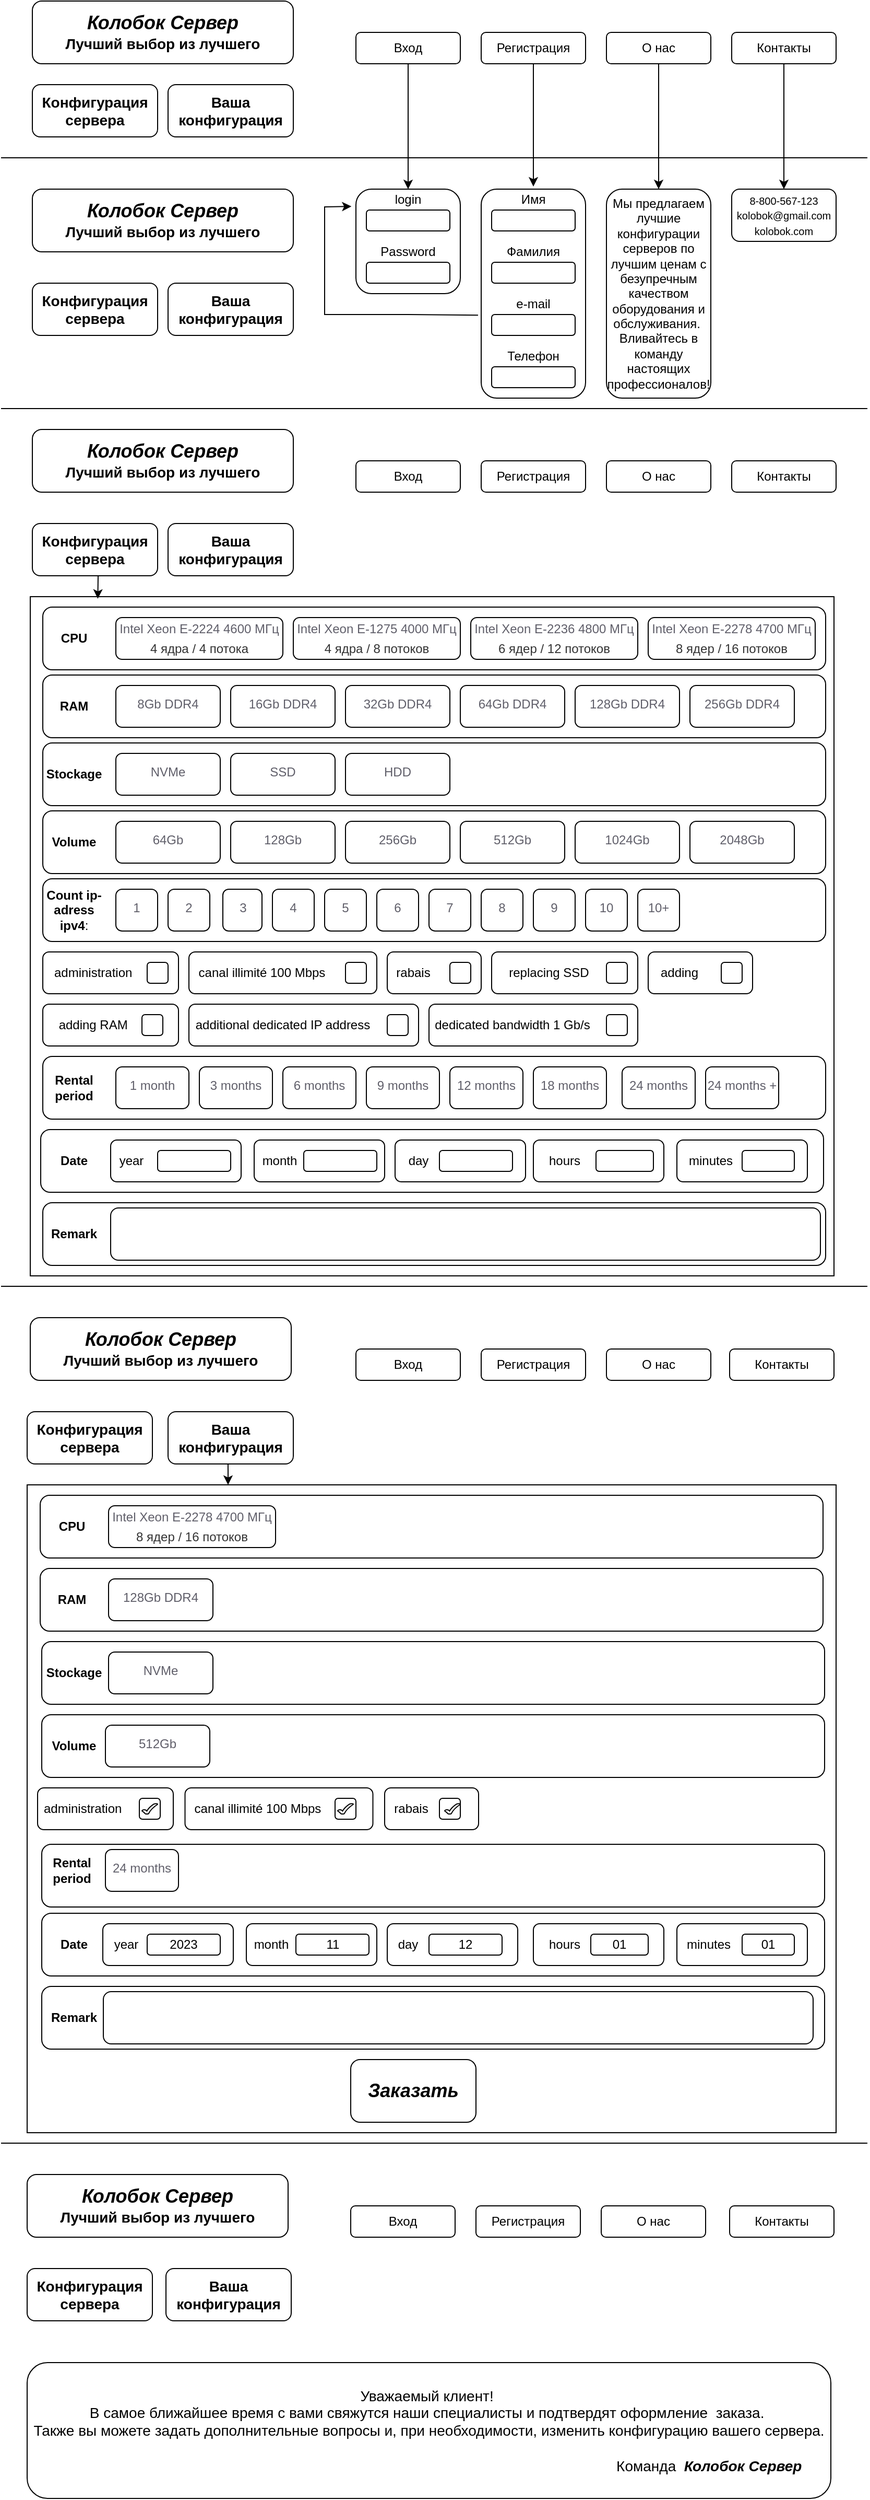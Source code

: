 <mxfile version="21.6.8" type="device">
  <diagram name="Страница — 1" id="9HmaNfnr5INAyrzpuncf">
    <mxGraphModel dx="1395" dy="1881" grid="1" gridSize="10" guides="1" tooltips="1" connect="1" arrows="1" fold="1" page="1" pageScale="1" pageWidth="827" pageHeight="1169" math="0" shadow="0">
      <root>
        <mxCell id="0" />
        <mxCell id="1" parent="0" />
        <mxCell id="ilUxTzS5P6ShWTl6rHjN-1" value="&lt;font style=&quot;font-size: 18px;&quot;&gt;&lt;i&gt;&lt;b&gt;Колобок Сервер&lt;br&gt;&lt;/b&gt;&lt;/i&gt;&lt;/font&gt;&lt;b&gt;&lt;font style=&quot;font-size: 14px;&quot;&gt;Лучший выбор из лучшего&lt;/font&gt;&lt;/b&gt;" style="rounded=1;whiteSpace=wrap;html=1;" vertex="1" parent="1">
          <mxGeometry x="30" y="-60" width="250" height="60" as="geometry" />
        </mxCell>
        <mxCell id="ilUxTzS5P6ShWTl6rHjN-2" value="Вход" style="rounded=1;whiteSpace=wrap;html=1;" vertex="1" parent="1">
          <mxGeometry x="340" y="-30" width="100" height="30" as="geometry" />
        </mxCell>
        <mxCell id="ilUxTzS5P6ShWTl6rHjN-3" value="Регистрация" style="rounded=1;whiteSpace=wrap;html=1;" vertex="1" parent="1">
          <mxGeometry x="460" y="-30" width="100" height="30" as="geometry" />
        </mxCell>
        <mxCell id="ilUxTzS5P6ShWTl6rHjN-4" value="Контакты" style="rounded=1;whiteSpace=wrap;html=1;" vertex="1" parent="1">
          <mxGeometry x="700" y="-30" width="100" height="30" as="geometry" />
        </mxCell>
        <mxCell id="ilUxTzS5P6ShWTl6rHjN-5" value="О нас" style="rounded=1;whiteSpace=wrap;html=1;" vertex="1" parent="1">
          <mxGeometry x="580" y="-30" width="100" height="30" as="geometry" />
        </mxCell>
        <mxCell id="ilUxTzS5P6ShWTl6rHjN-6" value="" style="endArrow=none;html=1;rounded=0;" edge="1" parent="1">
          <mxGeometry width="50" height="50" relative="1" as="geometry">
            <mxPoint y="90" as="sourcePoint" />
            <mxPoint x="830" y="90" as="targetPoint" />
          </mxGeometry>
        </mxCell>
        <mxCell id="ilUxTzS5P6ShWTl6rHjN-7" value="&lt;font style=&quot;font-size: 18px;&quot;&gt;&lt;i&gt;&lt;b&gt;Колобок Сервер&lt;br&gt;&lt;/b&gt;&lt;/i&gt;&lt;/font&gt;&lt;b&gt;&lt;font style=&quot;font-size: 14px;&quot;&gt;Лучший выбор из лучшего&lt;/font&gt;&lt;/b&gt;" style="rounded=1;whiteSpace=wrap;html=1;" vertex="1" parent="1">
          <mxGeometry x="30" y="120" width="250" height="60" as="geometry" />
        </mxCell>
        <mxCell id="ilUxTzS5P6ShWTl6rHjN-9" value="" style="rounded=1;whiteSpace=wrap;html=1;" vertex="1" parent="1">
          <mxGeometry x="350" y="150" width="90" height="20" as="geometry" />
        </mxCell>
        <mxCell id="ilUxTzS5P6ShWTl6rHjN-10" value="" style="rounded=1;whiteSpace=wrap;html=1;" vertex="1" parent="1">
          <mxGeometry x="340" y="120" width="100" height="100" as="geometry" />
        </mxCell>
        <mxCell id="ilUxTzS5P6ShWTl6rHjN-11" value="login" style="text;html=1;strokeColor=none;fillColor=none;align=center;verticalAlign=middle;whiteSpace=wrap;rounded=0;" vertex="1" parent="1">
          <mxGeometry x="360" y="120" width="60" height="20" as="geometry" />
        </mxCell>
        <mxCell id="ilUxTzS5P6ShWTl6rHjN-13" value="" style="rounded=1;whiteSpace=wrap;html=1;" vertex="1" parent="1">
          <mxGeometry x="350" y="140" width="80" height="20" as="geometry" />
        </mxCell>
        <mxCell id="ilUxTzS5P6ShWTl6rHjN-14" value="Password" style="text;html=1;strokeColor=none;fillColor=none;align=center;verticalAlign=middle;whiteSpace=wrap;rounded=0;" vertex="1" parent="1">
          <mxGeometry x="360" y="170" width="60" height="20" as="geometry" />
        </mxCell>
        <mxCell id="ilUxTzS5P6ShWTl6rHjN-15" value="" style="rounded=1;whiteSpace=wrap;html=1;" vertex="1" parent="1">
          <mxGeometry x="350" y="190" width="80" height="20" as="geometry" />
        </mxCell>
        <mxCell id="ilUxTzS5P6ShWTl6rHjN-19" value="" style="endArrow=classic;html=1;rounded=0;exitX=0.5;exitY=1;exitDx=0;exitDy=0;entryX=0.5;entryY=0;entryDx=0;entryDy=0;" edge="1" parent="1" source="ilUxTzS5P6ShWTl6rHjN-2" target="ilUxTzS5P6ShWTl6rHjN-11">
          <mxGeometry relative="1" as="geometry">
            <mxPoint x="420" y="210" as="sourcePoint" />
            <mxPoint x="520" y="210" as="targetPoint" />
          </mxGeometry>
        </mxCell>
        <mxCell id="ilUxTzS5P6ShWTl6rHjN-24" value="" style="rounded=1;whiteSpace=wrap;html=1;" vertex="1" parent="1">
          <mxGeometry x="460" y="120" width="100" height="200" as="geometry" />
        </mxCell>
        <mxCell id="ilUxTzS5P6ShWTl6rHjN-25" value="Имя" style="text;html=1;strokeColor=none;fillColor=none;align=center;verticalAlign=middle;whiteSpace=wrap;rounded=0;" vertex="1" parent="1">
          <mxGeometry x="480" y="117.5" width="60" height="25" as="geometry" />
        </mxCell>
        <mxCell id="ilUxTzS5P6ShWTl6rHjN-26" value="" style="rounded=1;whiteSpace=wrap;html=1;" vertex="1" parent="1">
          <mxGeometry x="470" y="140" width="80" height="20" as="geometry" />
        </mxCell>
        <mxCell id="ilUxTzS5P6ShWTl6rHjN-27" value="Фамилия" style="text;html=1;strokeColor=none;fillColor=none;align=center;verticalAlign=middle;whiteSpace=wrap;rounded=0;" vertex="1" parent="1">
          <mxGeometry x="480" y="165" width="60" height="30" as="geometry" />
        </mxCell>
        <mxCell id="ilUxTzS5P6ShWTl6rHjN-28" value="" style="rounded=1;whiteSpace=wrap;html=1;" vertex="1" parent="1">
          <mxGeometry x="470" y="190" width="80" height="20" as="geometry" />
        </mxCell>
        <mxCell id="ilUxTzS5P6ShWTl6rHjN-29" value="e-mail" style="text;html=1;strokeColor=none;fillColor=none;align=center;verticalAlign=middle;whiteSpace=wrap;rounded=0;" vertex="1" parent="1">
          <mxGeometry x="480" y="220" width="60" height="20" as="geometry" />
        </mxCell>
        <mxCell id="ilUxTzS5P6ShWTl6rHjN-30" value="" style="rounded=1;whiteSpace=wrap;html=1;" vertex="1" parent="1">
          <mxGeometry x="470" y="240" width="80" height="20" as="geometry" />
        </mxCell>
        <mxCell id="ilUxTzS5P6ShWTl6rHjN-31" value="Телефон" style="text;html=1;strokeColor=none;fillColor=none;align=center;verticalAlign=middle;whiteSpace=wrap;rounded=0;" vertex="1" parent="1">
          <mxGeometry x="480" y="270" width="60" height="20" as="geometry" />
        </mxCell>
        <mxCell id="ilUxTzS5P6ShWTl6rHjN-32" value="" style="rounded=1;whiteSpace=wrap;html=1;" vertex="1" parent="1">
          <mxGeometry x="470" y="290" width="80" height="20" as="geometry" />
        </mxCell>
        <mxCell id="ilUxTzS5P6ShWTl6rHjN-37" value="" style="endArrow=classic;html=1;rounded=0;exitX=0.5;exitY=1;exitDx=0;exitDy=0;entryX=0.5;entryY=0;entryDx=0;entryDy=0;" edge="1" parent="1" source="ilUxTzS5P6ShWTl6rHjN-3" target="ilUxTzS5P6ShWTl6rHjN-25">
          <mxGeometry relative="1" as="geometry">
            <mxPoint x="420" y="280" as="sourcePoint" />
            <mxPoint x="510" y="110" as="targetPoint" />
          </mxGeometry>
        </mxCell>
        <mxCell id="ilUxTzS5P6ShWTl6rHjN-40" value="" style="endArrow=classic;html=1;rounded=0;exitX=-0.03;exitY=0.603;exitDx=0;exitDy=0;exitPerimeter=0;entryX=-0.043;entryY=0.165;entryDx=0;entryDy=0;entryPerimeter=0;" edge="1" parent="1" source="ilUxTzS5P6ShWTl6rHjN-24" target="ilUxTzS5P6ShWTl6rHjN-10">
          <mxGeometry relative="1" as="geometry">
            <mxPoint x="420" y="280" as="sourcePoint" />
            <mxPoint x="310" y="130" as="targetPoint" />
            <Array as="points">
              <mxPoint x="390" y="240" />
              <mxPoint x="310" y="240" />
              <mxPoint x="310" y="137" />
            </Array>
          </mxGeometry>
        </mxCell>
        <mxCell id="ilUxTzS5P6ShWTl6rHjN-42" value="Мы предлагаем лучшие конфигурации серверов по лучшим ценам с безупречным качеством оборудования и обслуживания.&amp;nbsp;&lt;br&gt;Вливайтесь в команду настоящих профессионалов!" style="rounded=1;whiteSpace=wrap;html=1;" vertex="1" parent="1">
          <mxGeometry x="580" y="120" width="100" height="200" as="geometry" />
        </mxCell>
        <mxCell id="ilUxTzS5P6ShWTl6rHjN-43" value="&lt;b style=&quot;border-color: var(--border-color); font-size: 14px;&quot;&gt;Конфигурация&lt;br&gt;сервера&lt;br&gt;&lt;/b&gt;" style="rounded=1;whiteSpace=wrap;html=1;" vertex="1" parent="1">
          <mxGeometry x="30" y="20" width="120" height="50" as="geometry" />
        </mxCell>
        <mxCell id="ilUxTzS5P6ShWTl6rHjN-44" value="&lt;b style=&quot;border-color: var(--border-color); font-size: 14px;&quot;&gt;Конфигурация&lt;br style=&quot;border-color: var(--border-color);&quot;&gt;сервера&lt;/b&gt;" style="rounded=1;whiteSpace=wrap;html=1;" vertex="1" parent="1">
          <mxGeometry x="30" y="210" width="120" height="50" as="geometry" />
        </mxCell>
        <mxCell id="ilUxTzS5P6ShWTl6rHjN-46" value="" style="endArrow=classic;html=1;rounded=0;exitX=0.5;exitY=1;exitDx=0;exitDy=0;entryX=0.5;entryY=0;entryDx=0;entryDy=0;" edge="1" parent="1" source="ilUxTzS5P6ShWTl6rHjN-5" target="ilUxTzS5P6ShWTl6rHjN-42">
          <mxGeometry relative="1" as="geometry">
            <mxPoint x="560" y="180" as="sourcePoint" />
            <mxPoint x="630" y="110" as="targetPoint" />
          </mxGeometry>
        </mxCell>
        <mxCell id="ilUxTzS5P6ShWTl6rHjN-48" value="&lt;font style=&quot;font-size: 10px;&quot;&gt;8-800-567-123&lt;br&gt;kolobok@gmail.com&lt;br&gt;kolobok.com&lt;br&gt;&lt;/font&gt;" style="rounded=1;whiteSpace=wrap;html=1;" vertex="1" parent="1">
          <mxGeometry x="700" y="120" width="100" height="50" as="geometry" />
        </mxCell>
        <mxCell id="ilUxTzS5P6ShWTl6rHjN-49" value="" style="endArrow=none;html=1;rounded=0;" edge="1" parent="1">
          <mxGeometry width="50" height="50" relative="1" as="geometry">
            <mxPoint y="330" as="sourcePoint" />
            <mxPoint x="830" y="330" as="targetPoint" />
          </mxGeometry>
        </mxCell>
        <mxCell id="ilUxTzS5P6ShWTl6rHjN-50" value="&lt;font style=&quot;font-size: 18px;&quot;&gt;&lt;i&gt;&lt;b&gt;Колобок Сервер&lt;br&gt;&lt;/b&gt;&lt;/i&gt;&lt;/font&gt;&lt;b&gt;&lt;font style=&quot;font-size: 14px;&quot;&gt;Лучший выбор из лучшего&lt;/font&gt;&lt;/b&gt;" style="rounded=1;whiteSpace=wrap;html=1;" vertex="1" parent="1">
          <mxGeometry x="30" y="350" width="250" height="60" as="geometry" />
        </mxCell>
        <mxCell id="ilUxTzS5P6ShWTl6rHjN-51" value="&lt;b style=&quot;border-color: var(--border-color); font-size: 14px;&quot;&gt;Конфигурация&lt;br style=&quot;border-color: var(--border-color);&quot;&gt;сервера&lt;/b&gt;" style="rounded=1;whiteSpace=wrap;html=1;" vertex="1" parent="1">
          <mxGeometry x="30" y="440" width="120" height="50" as="geometry" />
        </mxCell>
        <mxCell id="ilUxTzS5P6ShWTl6rHjN-52" value="Вход" style="rounded=1;whiteSpace=wrap;html=1;" vertex="1" parent="1">
          <mxGeometry x="340" y="1230" width="100" height="30" as="geometry" />
        </mxCell>
        <mxCell id="ilUxTzS5P6ShWTl6rHjN-53" value="Регистрация" style="rounded=1;whiteSpace=wrap;html=1;" vertex="1" parent="1">
          <mxGeometry x="460" y="380" width="100" height="30" as="geometry" />
        </mxCell>
        <mxCell id="ilUxTzS5P6ShWTl6rHjN-54" value="О нас" style="rounded=1;whiteSpace=wrap;html=1;" vertex="1" parent="1">
          <mxGeometry x="580" y="380" width="100" height="30" as="geometry" />
        </mxCell>
        <mxCell id="ilUxTzS5P6ShWTl6rHjN-55" value="Контакты" style="rounded=1;whiteSpace=wrap;html=1;" vertex="1" parent="1">
          <mxGeometry x="700" y="380" width="100" height="30" as="geometry" />
        </mxCell>
        <mxCell id="ilUxTzS5P6ShWTl6rHjN-61" value="" style="rounded=0;whiteSpace=wrap;html=1;" vertex="1" parent="1">
          <mxGeometry x="28" y="510" width="770" height="650" as="geometry" />
        </mxCell>
        <mxCell id="ilUxTzS5P6ShWTl6rHjN-63" value="" style="rounded=1;whiteSpace=wrap;html=1;" vertex="1" parent="1">
          <mxGeometry x="40" y="520" width="750" height="60" as="geometry" />
        </mxCell>
        <mxCell id="ilUxTzS5P6ShWTl6rHjN-64" value="&lt;b&gt;CPU&lt;/b&gt;" style="text;html=1;strokeColor=none;fillColor=none;align=center;verticalAlign=middle;whiteSpace=wrap;rounded=0;" vertex="1" parent="1">
          <mxGeometry x="40" y="535" width="60" height="30" as="geometry" />
        </mxCell>
        <mxCell id="ilUxTzS5P6ShWTl6rHjN-65" value="&lt;p style=&quot;box-sizing: border-box; margin-top: 0px; overflow-wrap: break-word; color: rgb(96, 95, 106); font-family: &amp;quot;Source Sans Pro&amp;quot;, sans-serif; font-style: normal; font-variant-ligatures: normal; font-variant-caps: normal; font-weight: 400; letter-spacing: normal; orphans: 2; text-align: left; text-indent: 0px; text-transform: none; widows: 2; word-spacing: 0px; -webkit-text-stroke-width: 0px; background-color: rgb(255, 255, 255); text-decoration-thickness: initial; text-decoration-style: initial; text-decoration-color: initial; margin-bottom: 0.25rem !important;&quot; class=&quot;font-size-14 color-gray-40 mb-0 mb-lg-1&quot;&gt;&lt;font style=&quot;font-size: 12px;&quot;&gt;Intel Xeon E-2224 4600&amp;nbsp;МГц&lt;/font&gt;&lt;/p&gt;&lt;div style=&quot;box-sizing: border-box; color: rgb(51, 51, 51); font-family: &amp;quot;Source Sans Pro&amp;quot;, sans-serif; font-style: normal; font-variant-ligatures: normal; font-variant-caps: normal; letter-spacing: normal; orphans: 2; text-indent: 0px; text-transform: none; widows: 2; word-spacing: 0px; -webkit-text-stroke-width: 0px; background-color: rgb(255, 255, 255); text-decoration-thickness: initial; text-decoration-style: initial; text-decoration-color: initial;&quot;&gt;&lt;font style=&quot;font-size: 12px;&quot;&gt;&lt;span style=&quot;box-sizing: border-box; font-family: Golos, sans-serif;&quot; class=&quot;font-family-golos font-size-20 font-weight-800 font-size-lg-18 font-size-xl-20&quot;&gt;4&amp;nbsp;ядра&amp;nbsp;&lt;/span&gt;&lt;span style=&quot;box-sizing: border-box;&quot;&gt;/&lt;span&gt;&amp;nbsp;&lt;/span&gt;&lt;/span&gt;&lt;span style=&quot;box-sizing: border-box; font-family: Golos, sans-serif;&quot; class=&quot;font-family-golos font-size-20 font-weight-800 font-size-lg-18 font-size-xl-20&quot;&gt;4&amp;nbsp;потока&lt;/span&gt;&lt;/font&gt;&lt;/div&gt;" style="rounded=1;whiteSpace=wrap;html=1;" vertex="1" parent="1">
          <mxGeometry x="110" y="530" width="160" height="40" as="geometry" />
        </mxCell>
        <mxCell id="ilUxTzS5P6ShWTl6rHjN-66" value="&lt;p style=&quot;box-sizing: border-box; margin-top: 0px; overflow-wrap: break-word; color: rgb(96, 95, 106); font-family: &amp;quot;Source Sans Pro&amp;quot;, sans-serif; font-style: normal; font-variant-ligatures: normal; font-variant-caps: normal; font-weight: 400; letter-spacing: normal; orphans: 2; text-align: left; text-indent: 0px; text-transform: none; widows: 2; word-spacing: 0px; -webkit-text-stroke-width: 0px; background-color: rgb(255, 255, 255); text-decoration-thickness: initial; text-decoration-style: initial; text-decoration-color: initial; margin-bottom: 0.25rem !important;&quot; class=&quot;font-size-14 color-gray-40 mb-0 mb-lg-1&quot;&gt;&lt;font style=&quot;font-size: 12px;&quot;&gt;Intel Xeon E-1275 4000 МГц&lt;/font&gt;&lt;/p&gt;&lt;div style=&quot;box-sizing: border-box; color: rgb(51, 51, 51); font-family: &amp;quot;Source Sans Pro&amp;quot;, sans-serif; font-style: normal; font-variant-ligatures: normal; font-variant-caps: normal; letter-spacing: normal; orphans: 2; text-indent: 0px; text-transform: none; widows: 2; word-spacing: 0px; -webkit-text-stroke-width: 0px; background-color: rgb(255, 255, 255); text-decoration-thickness: initial; text-decoration-style: initial; text-decoration-color: initial;&quot;&gt;&lt;font style=&quot;font-size: 12px;&quot;&gt;&lt;span style=&quot;box-sizing: border-box; font-family: Golos, sans-serif;&quot; class=&quot;font-family-golos font-size-20 font-weight-800 font-size-lg-18 font-size-xl-20&quot;&gt;4&amp;nbsp;ядра&amp;nbsp;&lt;/span&gt;&lt;span style=&quot;box-sizing: border-box;&quot;&gt;/&lt;span&gt;&amp;nbsp;8&lt;/span&gt;&lt;/span&gt;&lt;span style=&quot;box-sizing: border-box; font-family: Golos, sans-serif;&quot; class=&quot;font-family-golos font-size-20 font-weight-800 font-size-lg-18 font-size-xl-20&quot;&gt;&amp;nbsp;потоков&lt;/span&gt;&lt;/font&gt;&lt;/div&gt;" style="rounded=1;whiteSpace=wrap;html=1;" vertex="1" parent="1">
          <mxGeometry x="280" y="530" width="160" height="40" as="geometry" />
        </mxCell>
        <mxCell id="ilUxTzS5P6ShWTl6rHjN-67" value="&lt;p style=&quot;box-sizing: border-box; margin-top: 0px; overflow-wrap: break-word; color: rgb(96, 95, 106); font-family: &amp;quot;Source Sans Pro&amp;quot;, sans-serif; font-style: normal; font-variant-ligatures: normal; font-variant-caps: normal; font-weight: 400; letter-spacing: normal; orphans: 2; text-align: left; text-indent: 0px; text-transform: none; widows: 2; word-spacing: 0px; -webkit-text-stroke-width: 0px; background-color: rgb(255, 255, 255); text-decoration-thickness: initial; text-decoration-style: initial; text-decoration-color: initial; margin-bottom: 0.25rem !important;&quot; class=&quot;font-size-14 color-gray-40 mb-0 mb-lg-1&quot;&gt;&lt;font style=&quot;font-size: 12px;&quot;&gt;Intel Xeon E-2236 4800 МГц&lt;/font&gt;&lt;/p&gt;&lt;div style=&quot;box-sizing: border-box; color: rgb(51, 51, 51); font-family: &amp;quot;Source Sans Pro&amp;quot;, sans-serif; font-style: normal; font-variant-ligatures: normal; font-variant-caps: normal; letter-spacing: normal; orphans: 2; text-indent: 0px; text-transform: none; widows: 2; word-spacing: 0px; -webkit-text-stroke-width: 0px; background-color: rgb(255, 255, 255); text-decoration-thickness: initial; text-decoration-style: initial; text-decoration-color: initial;&quot;&gt;&lt;font style=&quot;font-size: 12px;&quot;&gt;&lt;span style=&quot;box-sizing: border-box; font-family: Golos, sans-serif;&quot; class=&quot;font-family-golos font-size-20 font-weight-800 font-size-lg-18 font-size-xl-20&quot;&gt;6 ядер&amp;nbsp;&lt;/span&gt;&lt;span style=&quot;box-sizing: border-box;&quot;&gt;/&lt;span&gt;&amp;nbsp;12&amp;nbsp;&lt;/span&gt;&lt;/span&gt;&lt;span style=&quot;box-sizing: border-box; font-family: Golos, sans-serif;&quot; class=&quot;font-family-golos font-size-20 font-weight-800 font-size-lg-18 font-size-xl-20&quot;&gt;потоков&lt;/span&gt;&lt;/font&gt;&lt;/div&gt;" style="rounded=1;whiteSpace=wrap;html=1;" vertex="1" parent="1">
          <mxGeometry x="450" y="530" width="160" height="40" as="geometry" />
        </mxCell>
        <mxCell id="ilUxTzS5P6ShWTl6rHjN-68" value="&lt;p style=&quot;box-sizing: border-box; margin-top: 0px; overflow-wrap: break-word; color: rgb(96, 95, 106); font-family: &amp;quot;Source Sans Pro&amp;quot;, sans-serif; font-style: normal; font-variant-ligatures: normal; font-variant-caps: normal; font-weight: 400; letter-spacing: normal; orphans: 2; text-align: left; text-indent: 0px; text-transform: none; widows: 2; word-spacing: 0px; -webkit-text-stroke-width: 0px; background-color: rgb(255, 255, 255); text-decoration-thickness: initial; text-decoration-style: initial; text-decoration-color: initial; margin-bottom: 0.25rem !important;&quot; class=&quot;font-size-14 color-gray-40 mb-0 mb-lg-1&quot;&gt;&lt;font style=&quot;font-size: 12px;&quot;&gt;Intel Xeon E-2278 4700 МГц&lt;/font&gt;&lt;/p&gt;&lt;div style=&quot;box-sizing: border-box; color: rgb(51, 51, 51); font-family: &amp;quot;Source Sans Pro&amp;quot;, sans-serif; font-style: normal; font-variant-ligatures: normal; font-variant-caps: normal; letter-spacing: normal; orphans: 2; text-indent: 0px; text-transform: none; widows: 2; word-spacing: 0px; -webkit-text-stroke-width: 0px; background-color: rgb(255, 255, 255); text-decoration-thickness: initial; text-decoration-style: initial; text-decoration-color: initial;&quot;&gt;&lt;font style=&quot;font-size: 12px;&quot;&gt;&lt;span style=&quot;box-sizing: border-box; font-family: Golos, sans-serif;&quot; class=&quot;font-family-golos font-size-20 font-weight-800 font-size-lg-18 font-size-xl-20&quot;&gt;8 ядер&amp;nbsp;&lt;/span&gt;&lt;span style=&quot;box-sizing: border-box;&quot;&gt;/&lt;span&gt;&amp;nbsp;16&amp;nbsp;&lt;/span&gt;&lt;/span&gt;&lt;span style=&quot;box-sizing: border-box; font-family: Golos, sans-serif;&quot; class=&quot;font-family-golos font-size-20 font-weight-800 font-size-lg-18 font-size-xl-20&quot;&gt;потоков&lt;/span&gt;&lt;/font&gt;&lt;/div&gt;" style="rounded=1;whiteSpace=wrap;html=1;" vertex="1" parent="1">
          <mxGeometry x="620" y="530" width="160" height="40" as="geometry" />
        </mxCell>
        <mxCell id="ilUxTzS5P6ShWTl6rHjN-69" value="" style="rounded=1;whiteSpace=wrap;html=1;" vertex="1" parent="1">
          <mxGeometry x="40" y="585" width="750" height="60" as="geometry" />
        </mxCell>
        <mxCell id="ilUxTzS5P6ShWTl6rHjN-70" value="&lt;b&gt;RAM&lt;/b&gt;" style="text;html=1;strokeColor=none;fillColor=none;align=center;verticalAlign=middle;whiteSpace=wrap;rounded=0;" vertex="1" parent="1">
          <mxGeometry x="40" y="600" width="60" height="30" as="geometry" />
        </mxCell>
        <mxCell id="ilUxTzS5P6ShWTl6rHjN-71" value="&lt;p style=&quot;box-sizing: border-box; margin-top: 0px; overflow-wrap: break-word; color: rgb(96, 95, 106); font-family: &amp;quot;Source Sans Pro&amp;quot;, sans-serif; font-style: normal; font-variant-ligatures: normal; font-variant-caps: normal; font-weight: 400; letter-spacing: normal; orphans: 2; text-align: left; text-indent: 0px; text-transform: none; widows: 2; word-spacing: 0px; -webkit-text-stroke-width: 0px; background-color: rgb(255, 255, 255); text-decoration-thickness: initial; text-decoration-style: initial; text-decoration-color: initial; margin-bottom: 0.25rem !important;&quot; class=&quot;font-size-14 color-gray-40 mb-0 mb-lg-1&quot;&gt;8Gb DDR4&lt;/p&gt;" style="rounded=1;whiteSpace=wrap;html=1;" vertex="1" parent="1">
          <mxGeometry x="110" y="595" width="100" height="40" as="geometry" />
        </mxCell>
        <mxCell id="ilUxTzS5P6ShWTl6rHjN-80" value="&lt;p style=&quot;box-sizing: border-box; margin-top: 0px; overflow-wrap: break-word; color: rgb(96, 95, 106); font-family: &amp;quot;Source Sans Pro&amp;quot;, sans-serif; font-style: normal; font-variant-ligatures: normal; font-variant-caps: normal; font-weight: 400; letter-spacing: normal; orphans: 2; text-align: left; text-indent: 0px; text-transform: none; widows: 2; word-spacing: 0px; -webkit-text-stroke-width: 0px; background-color: rgb(255, 255, 255); text-decoration-thickness: initial; text-decoration-style: initial; text-decoration-color: initial; margin-bottom: 0.25rem !important;&quot; class=&quot;font-size-14 color-gray-40 mb-0 mb-lg-1&quot;&gt;64Gb DDR4&lt;/p&gt;" style="rounded=1;whiteSpace=wrap;html=1;" vertex="1" parent="1">
          <mxGeometry x="440" y="595" width="100" height="40" as="geometry" />
        </mxCell>
        <mxCell id="ilUxTzS5P6ShWTl6rHjN-81" value="&lt;p style=&quot;box-sizing: border-box; margin-top: 0px; overflow-wrap: break-word; color: rgb(96, 95, 106); font-family: &amp;quot;Source Sans Pro&amp;quot;, sans-serif; font-style: normal; font-variant-ligatures: normal; font-variant-caps: normal; font-weight: 400; letter-spacing: normal; orphans: 2; text-align: left; text-indent: 0px; text-transform: none; widows: 2; word-spacing: 0px; -webkit-text-stroke-width: 0px; background-color: rgb(255, 255, 255); text-decoration-thickness: initial; text-decoration-style: initial; text-decoration-color: initial; margin-bottom: 0.25rem !important;&quot; class=&quot;font-size-14 color-gray-40 mb-0 mb-lg-1&quot;&gt;128Gb DDR4&lt;/p&gt;" style="rounded=1;whiteSpace=wrap;html=1;" vertex="1" parent="1">
          <mxGeometry x="550" y="595" width="100" height="40" as="geometry" />
        </mxCell>
        <mxCell id="ilUxTzS5P6ShWTl6rHjN-82" value="&lt;p style=&quot;box-sizing: border-box; margin-top: 0px; overflow-wrap: break-word; color: rgb(96, 95, 106); font-family: &amp;quot;Source Sans Pro&amp;quot;, sans-serif; font-style: normal; font-variant-ligatures: normal; font-variant-caps: normal; font-weight: 400; letter-spacing: normal; orphans: 2; text-align: left; text-indent: 0px; text-transform: none; widows: 2; word-spacing: 0px; -webkit-text-stroke-width: 0px; background-color: rgb(255, 255, 255); text-decoration-thickness: initial; text-decoration-style: initial; text-decoration-color: initial; margin-bottom: 0.25rem !important;&quot; class=&quot;font-size-14 color-gray-40 mb-0 mb-lg-1&quot;&gt;256Gb DDR4&lt;/p&gt;" style="rounded=1;whiteSpace=wrap;html=1;" vertex="1" parent="1">
          <mxGeometry x="660" y="595" width="100" height="40" as="geometry" />
        </mxCell>
        <mxCell id="ilUxTzS5P6ShWTl6rHjN-83" value="&lt;p style=&quot;box-sizing: border-box; margin-top: 0px; overflow-wrap: break-word; color: rgb(96, 95, 106); font-family: &amp;quot;Source Sans Pro&amp;quot;, sans-serif; font-style: normal; font-variant-ligatures: normal; font-variant-caps: normal; font-weight: 400; letter-spacing: normal; orphans: 2; text-align: left; text-indent: 0px; text-transform: none; widows: 2; word-spacing: 0px; -webkit-text-stroke-width: 0px; background-color: rgb(255, 255, 255); text-decoration-thickness: initial; text-decoration-style: initial; text-decoration-color: initial; margin-bottom: 0.25rem !important;&quot; class=&quot;font-size-14 color-gray-40 mb-0 mb-lg-1&quot;&gt;32Gb DDR4&lt;/p&gt;" style="rounded=1;whiteSpace=wrap;html=1;" vertex="1" parent="1">
          <mxGeometry x="330" y="595" width="100" height="40" as="geometry" />
        </mxCell>
        <mxCell id="ilUxTzS5P6ShWTl6rHjN-84" value="&lt;p style=&quot;box-sizing: border-box; margin-top: 0px; overflow-wrap: break-word; color: rgb(96, 95, 106); font-family: &amp;quot;Source Sans Pro&amp;quot;, sans-serif; font-style: normal; font-variant-ligatures: normal; font-variant-caps: normal; font-weight: 400; letter-spacing: normal; orphans: 2; text-align: left; text-indent: 0px; text-transform: none; widows: 2; word-spacing: 0px; -webkit-text-stroke-width: 0px; background-color: rgb(255, 255, 255); text-decoration-thickness: initial; text-decoration-style: initial; text-decoration-color: initial; margin-bottom: 0.25rem !important;&quot; class=&quot;font-size-14 color-gray-40 mb-0 mb-lg-1&quot;&gt;16Gb DDR4&lt;/p&gt;" style="rounded=1;whiteSpace=wrap;html=1;" vertex="1" parent="1">
          <mxGeometry x="220" y="595" width="100" height="40" as="geometry" />
        </mxCell>
        <mxCell id="ilUxTzS5P6ShWTl6rHjN-85" value="" style="rounded=1;whiteSpace=wrap;html=1;" vertex="1" parent="1">
          <mxGeometry x="40" y="650" width="750" height="60" as="geometry" />
        </mxCell>
        <mxCell id="ilUxTzS5P6ShWTl6rHjN-86" value="&lt;b&gt;Stockage&lt;/b&gt;" style="text;html=1;strokeColor=none;fillColor=none;align=center;verticalAlign=middle;whiteSpace=wrap;rounded=0;" vertex="1" parent="1">
          <mxGeometry x="40" y="665" width="60" height="30" as="geometry" />
        </mxCell>
        <mxCell id="ilUxTzS5P6ShWTl6rHjN-87" value="&lt;p style=&quot;box-sizing: border-box; margin-top: 0px; overflow-wrap: break-word; color: rgb(96, 95, 106); font-family: &amp;quot;Source Sans Pro&amp;quot;, sans-serif; font-style: normal; font-variant-ligatures: normal; font-variant-caps: normal; font-weight: 400; letter-spacing: normal; orphans: 2; text-align: left; text-indent: 0px; text-transform: none; widows: 2; word-spacing: 0px; -webkit-text-stroke-width: 0px; background-color: rgb(255, 255, 255); text-decoration-thickness: initial; text-decoration-style: initial; text-decoration-color: initial; margin-bottom: 0.25rem !important;&quot; class=&quot;font-size-14 color-gray-40 mb-0 mb-lg-1&quot;&gt;NVMe&lt;/p&gt;" style="rounded=1;whiteSpace=wrap;html=1;" vertex="1" parent="1">
          <mxGeometry x="110" y="660" width="100" height="40" as="geometry" />
        </mxCell>
        <mxCell id="ilUxTzS5P6ShWTl6rHjN-88" value="&lt;p style=&quot;box-sizing: border-box; margin-top: 0px; overflow-wrap: break-word; color: rgb(96, 95, 106); font-family: &amp;quot;Source Sans Pro&amp;quot;, sans-serif; font-style: normal; font-variant-ligatures: normal; font-variant-caps: normal; font-weight: 400; letter-spacing: normal; orphans: 2; text-align: left; text-indent: 0px; text-transform: none; widows: 2; word-spacing: 0px; -webkit-text-stroke-width: 0px; background-color: rgb(255, 255, 255); text-decoration-thickness: initial; text-decoration-style: initial; text-decoration-color: initial; margin-bottom: 0.25rem !important;&quot; class=&quot;font-size-14 color-gray-40 mb-0 mb-lg-1&quot;&gt;SSD&lt;/p&gt;" style="rounded=1;whiteSpace=wrap;html=1;" vertex="1" parent="1">
          <mxGeometry x="220" y="660" width="100" height="40" as="geometry" />
        </mxCell>
        <mxCell id="ilUxTzS5P6ShWTl6rHjN-89" value="&lt;p style=&quot;box-sizing: border-box; margin-top: 0px; overflow-wrap: break-word; color: rgb(96, 95, 106); font-family: &amp;quot;Source Sans Pro&amp;quot;, sans-serif; font-style: normal; font-variant-ligatures: normal; font-variant-caps: normal; font-weight: 400; letter-spacing: normal; orphans: 2; text-align: left; text-indent: 0px; text-transform: none; widows: 2; word-spacing: 0px; -webkit-text-stroke-width: 0px; background-color: rgb(255, 255, 255); text-decoration-thickness: initial; text-decoration-style: initial; text-decoration-color: initial; margin-bottom: 0.25rem !important;&quot; class=&quot;font-size-14 color-gray-40 mb-0 mb-lg-1&quot;&gt;HDD&lt;/p&gt;" style="rounded=1;whiteSpace=wrap;html=1;" vertex="1" parent="1">
          <mxGeometry x="330" y="660" width="100" height="40" as="geometry" />
        </mxCell>
        <mxCell id="ilUxTzS5P6ShWTl6rHjN-90" value="" style="rounded=1;whiteSpace=wrap;html=1;" vertex="1" parent="1">
          <mxGeometry x="40" y="715" width="750" height="60" as="geometry" />
        </mxCell>
        <mxCell id="ilUxTzS5P6ShWTl6rHjN-91" value="&lt;b&gt;Volume&lt;/b&gt;" style="text;html=1;strokeColor=none;fillColor=none;align=center;verticalAlign=middle;whiteSpace=wrap;rounded=0;" vertex="1" parent="1">
          <mxGeometry x="40" y="730" width="60" height="30" as="geometry" />
        </mxCell>
        <mxCell id="ilUxTzS5P6ShWTl6rHjN-92" value="&lt;p style=&quot;box-sizing: border-box; margin-top: 0px; overflow-wrap: break-word; color: rgb(96, 95, 106); font-family: &amp;quot;Source Sans Pro&amp;quot;, sans-serif; font-style: normal; font-variant-ligatures: normal; font-variant-caps: normal; font-weight: 400; letter-spacing: normal; orphans: 2; text-align: left; text-indent: 0px; text-transform: none; widows: 2; word-spacing: 0px; -webkit-text-stroke-width: 0px; background-color: rgb(255, 255, 255); text-decoration-thickness: initial; text-decoration-style: initial; text-decoration-color: initial; margin-bottom: 0.25rem !important;&quot; class=&quot;font-size-14 color-gray-40 mb-0 mb-lg-1&quot;&gt;64Gb&lt;/p&gt;" style="rounded=1;whiteSpace=wrap;html=1;" vertex="1" parent="1">
          <mxGeometry x="110" y="725" width="100" height="40" as="geometry" />
        </mxCell>
        <mxCell id="ilUxTzS5P6ShWTl6rHjN-93" value="&lt;p style=&quot;box-sizing: border-box; margin-top: 0px; overflow-wrap: break-word; color: rgb(96, 95, 106); font-family: &amp;quot;Source Sans Pro&amp;quot;, sans-serif; font-style: normal; font-variant-ligatures: normal; font-variant-caps: normal; font-weight: 400; letter-spacing: normal; orphans: 2; text-align: left; text-indent: 0px; text-transform: none; widows: 2; word-spacing: 0px; -webkit-text-stroke-width: 0px; background-color: rgb(255, 255, 255); text-decoration-thickness: initial; text-decoration-style: initial; text-decoration-color: initial; margin-bottom: 0.25rem !important;&quot; class=&quot;font-size-14 color-gray-40 mb-0 mb-lg-1&quot;&gt;128Gb&lt;/p&gt;" style="rounded=1;whiteSpace=wrap;html=1;" vertex="1" parent="1">
          <mxGeometry x="220" y="725" width="100" height="40" as="geometry" />
        </mxCell>
        <mxCell id="ilUxTzS5P6ShWTl6rHjN-94" value="&lt;p style=&quot;box-sizing: border-box; margin-top: 0px; overflow-wrap: break-word; color: rgb(96, 95, 106); font-family: &amp;quot;Source Sans Pro&amp;quot;, sans-serif; font-style: normal; font-variant-ligatures: normal; font-variant-caps: normal; font-weight: 400; letter-spacing: normal; orphans: 2; text-align: left; text-indent: 0px; text-transform: none; widows: 2; word-spacing: 0px; -webkit-text-stroke-width: 0px; background-color: rgb(255, 255, 255); text-decoration-thickness: initial; text-decoration-style: initial; text-decoration-color: initial; margin-bottom: 0.25rem !important;&quot; class=&quot;font-size-14 color-gray-40 mb-0 mb-lg-1&quot;&gt;256Gb&lt;/p&gt;" style="rounded=1;whiteSpace=wrap;html=1;" vertex="1" parent="1">
          <mxGeometry x="330" y="725" width="100" height="40" as="geometry" />
        </mxCell>
        <mxCell id="ilUxTzS5P6ShWTl6rHjN-95" value="&lt;p style=&quot;box-sizing: border-box; margin-top: 0px; overflow-wrap: break-word; color: rgb(96, 95, 106); font-family: &amp;quot;Source Sans Pro&amp;quot;, sans-serif; font-style: normal; font-variant-ligatures: normal; font-variant-caps: normal; font-weight: 400; letter-spacing: normal; orphans: 2; text-align: left; text-indent: 0px; text-transform: none; widows: 2; word-spacing: 0px; -webkit-text-stroke-width: 0px; background-color: rgb(255, 255, 255); text-decoration-thickness: initial; text-decoration-style: initial; text-decoration-color: initial; margin-bottom: 0.25rem !important;&quot; class=&quot;font-size-14 color-gray-40 mb-0 mb-lg-1&quot;&gt;512Gb&lt;/p&gt;" style="rounded=1;whiteSpace=wrap;html=1;" vertex="1" parent="1">
          <mxGeometry x="440" y="725" width="100" height="40" as="geometry" />
        </mxCell>
        <mxCell id="ilUxTzS5P6ShWTl6rHjN-96" value="&lt;p style=&quot;box-sizing: border-box; margin-top: 0px; overflow-wrap: break-word; color: rgb(96, 95, 106); font-family: &amp;quot;Source Sans Pro&amp;quot;, sans-serif; font-style: normal; font-variant-ligatures: normal; font-variant-caps: normal; font-weight: 400; letter-spacing: normal; orphans: 2; text-align: left; text-indent: 0px; text-transform: none; widows: 2; word-spacing: 0px; -webkit-text-stroke-width: 0px; background-color: rgb(255, 255, 255); text-decoration-thickness: initial; text-decoration-style: initial; text-decoration-color: initial; margin-bottom: 0.25rem !important;&quot; class=&quot;font-size-14 color-gray-40 mb-0 mb-lg-1&quot;&gt;1024Gb&lt;/p&gt;" style="rounded=1;whiteSpace=wrap;html=1;" vertex="1" parent="1">
          <mxGeometry x="550" y="725" width="100" height="40" as="geometry" />
        </mxCell>
        <mxCell id="ilUxTzS5P6ShWTl6rHjN-97" value="&lt;p style=&quot;box-sizing: border-box; margin-top: 0px; overflow-wrap: break-word; color: rgb(96, 95, 106); font-family: &amp;quot;Source Sans Pro&amp;quot;, sans-serif; font-style: normal; font-variant-ligatures: normal; font-variant-caps: normal; font-weight: 400; letter-spacing: normal; orphans: 2; text-align: left; text-indent: 0px; text-transform: none; widows: 2; word-spacing: 0px; -webkit-text-stroke-width: 0px; background-color: rgb(255, 255, 255); text-decoration-thickness: initial; text-decoration-style: initial; text-decoration-color: initial; margin-bottom: 0.25rem !important;&quot; class=&quot;font-size-14 color-gray-40 mb-0 mb-lg-1&quot;&gt;2048Gb&lt;/p&gt;" style="rounded=1;whiteSpace=wrap;html=1;" vertex="1" parent="1">
          <mxGeometry x="660" y="725" width="100" height="40" as="geometry" />
        </mxCell>
        <mxCell id="ilUxTzS5P6ShWTl6rHjN-98" value="" style="rounded=1;whiteSpace=wrap;html=1;" vertex="1" parent="1">
          <mxGeometry x="40" y="850" width="130" height="40" as="geometry" />
        </mxCell>
        <mxCell id="ilUxTzS5P6ShWTl6rHjN-99" value="administration&amp;nbsp;" style="text;html=1;strokeColor=none;fillColor=none;align=center;verticalAlign=middle;whiteSpace=wrap;rounded=0;" vertex="1" parent="1">
          <mxGeometry x="60" y="855" width="60" height="30" as="geometry" />
        </mxCell>
        <mxCell id="ilUxTzS5P6ShWTl6rHjN-100" value="" style="rounded=1;whiteSpace=wrap;html=1;" vertex="1" parent="1">
          <mxGeometry x="140" y="860" width="20" height="20" as="geometry" />
        </mxCell>
        <mxCell id="ilUxTzS5P6ShWTl6rHjN-101" value="" style="rounded=1;whiteSpace=wrap;html=1;" vertex="1" parent="1">
          <mxGeometry x="180" y="850" width="180" height="40" as="geometry" />
        </mxCell>
        <mxCell id="ilUxTzS5P6ShWTl6rHjN-102" value="canal illimité 100 Mbps" style="text;html=1;strokeColor=none;fillColor=none;align=center;verticalAlign=middle;whiteSpace=wrap;rounded=0;" vertex="1" parent="1">
          <mxGeometry x="180" y="855" width="140" height="30" as="geometry" />
        </mxCell>
        <mxCell id="ilUxTzS5P6ShWTl6rHjN-103" value="" style="rounded=1;whiteSpace=wrap;html=1;" vertex="1" parent="1">
          <mxGeometry x="330" y="860" width="20" height="20" as="geometry" />
        </mxCell>
        <mxCell id="ilUxTzS5P6ShWTl6rHjN-105" value="" style="rounded=1;whiteSpace=wrap;html=1;" vertex="1" parent="1">
          <mxGeometry x="40" y="780" width="750" height="60" as="geometry" />
        </mxCell>
        <mxCell id="ilUxTzS5P6ShWTl6rHjN-106" value="&lt;b&gt;Count ip-adress ipv4&lt;/b&gt;:" style="text;html=1;strokeColor=none;fillColor=none;align=center;verticalAlign=middle;whiteSpace=wrap;rounded=0;" vertex="1" parent="1">
          <mxGeometry x="40" y="780" width="60" height="60" as="geometry" />
        </mxCell>
        <mxCell id="ilUxTzS5P6ShWTl6rHjN-107" value="&lt;p style=&quot;box-sizing: border-box; margin-top: 0px; overflow-wrap: break-word; color: rgb(96, 95, 106); font-family: &amp;quot;Source Sans Pro&amp;quot;, sans-serif; font-style: normal; font-variant-ligatures: normal; font-variant-caps: normal; font-weight: 400; letter-spacing: normal; orphans: 2; text-align: left; text-indent: 0px; text-transform: none; widows: 2; word-spacing: 0px; -webkit-text-stroke-width: 0px; background-color: rgb(255, 255, 255); text-decoration-thickness: initial; text-decoration-style: initial; text-decoration-color: initial; margin-bottom: 0.25rem !important;&quot; class=&quot;font-size-14 color-gray-40 mb-0 mb-lg-1&quot;&gt;1&lt;/p&gt;" style="rounded=1;whiteSpace=wrap;html=1;" vertex="1" parent="1">
          <mxGeometry x="110" y="790" width="40" height="40" as="geometry" />
        </mxCell>
        <mxCell id="ilUxTzS5P6ShWTl6rHjN-108" value="&lt;p style=&quot;box-sizing: border-box; margin-top: 0px; overflow-wrap: break-word; color: rgb(96, 95, 106); font-family: &amp;quot;Source Sans Pro&amp;quot;, sans-serif; font-style: normal; font-variant-ligatures: normal; font-variant-caps: normal; font-weight: 400; letter-spacing: normal; orphans: 2; text-align: left; text-indent: 0px; text-transform: none; widows: 2; word-spacing: 0px; -webkit-text-stroke-width: 0px; background-color: rgb(255, 255, 255); text-decoration-thickness: initial; text-decoration-style: initial; text-decoration-color: initial; margin-bottom: 0.25rem !important;&quot; class=&quot;font-size-14 color-gray-40 mb-0 mb-lg-1&quot;&gt;2&lt;/p&gt;" style="rounded=1;whiteSpace=wrap;html=1;" vertex="1" parent="1">
          <mxGeometry x="160" y="790" width="40" height="40" as="geometry" />
        </mxCell>
        <mxCell id="ilUxTzS5P6ShWTl6rHjN-109" value="&lt;p style=&quot;box-sizing: border-box; margin-top: 0px; overflow-wrap: break-word; color: rgb(96, 95, 106); font-family: &amp;quot;Source Sans Pro&amp;quot;, sans-serif; font-style: normal; font-variant-ligatures: normal; font-variant-caps: normal; font-weight: 400; letter-spacing: normal; orphans: 2; text-align: left; text-indent: 0px; text-transform: none; widows: 2; word-spacing: 0px; -webkit-text-stroke-width: 0px; background-color: rgb(255, 255, 255); text-decoration-thickness: initial; text-decoration-style: initial; text-decoration-color: initial; margin-bottom: 0.25rem !important;&quot; class=&quot;font-size-14 color-gray-40 mb-0 mb-lg-1&quot;&gt;3&lt;/p&gt;" style="rounded=1;whiteSpace=wrap;html=1;" vertex="1" parent="1">
          <mxGeometry x="212.5" y="790" width="37.5" height="40" as="geometry" />
        </mxCell>
        <mxCell id="ilUxTzS5P6ShWTl6rHjN-110" value="&lt;p style=&quot;box-sizing: border-box; margin-top: 0px; overflow-wrap: break-word; color: rgb(96, 95, 106); font-family: &amp;quot;Source Sans Pro&amp;quot;, sans-serif; font-style: normal; font-variant-ligatures: normal; font-variant-caps: normal; font-weight: 400; letter-spacing: normal; orphans: 2; text-align: left; text-indent: 0px; text-transform: none; widows: 2; word-spacing: 0px; -webkit-text-stroke-width: 0px; background-color: rgb(255, 255, 255); text-decoration-thickness: initial; text-decoration-style: initial; text-decoration-color: initial; margin-bottom: 0.25rem !important;&quot; class=&quot;font-size-14 color-gray-40 mb-0 mb-lg-1&quot;&gt;4&lt;/p&gt;" style="rounded=1;whiteSpace=wrap;html=1;" vertex="1" parent="1">
          <mxGeometry x="260" y="790" width="40" height="40" as="geometry" />
        </mxCell>
        <mxCell id="ilUxTzS5P6ShWTl6rHjN-111" value="&lt;p style=&quot;box-sizing: border-box; margin-top: 0px; overflow-wrap: break-word; color: rgb(96, 95, 106); font-family: &amp;quot;Source Sans Pro&amp;quot;, sans-serif; font-style: normal; font-variant-ligatures: normal; font-variant-caps: normal; font-weight: 400; letter-spacing: normal; orphans: 2; text-align: left; text-indent: 0px; text-transform: none; widows: 2; word-spacing: 0px; -webkit-text-stroke-width: 0px; background-color: rgb(255, 255, 255); text-decoration-thickness: initial; text-decoration-style: initial; text-decoration-color: initial; margin-bottom: 0.25rem !important;&quot; class=&quot;font-size-14 color-gray-40 mb-0 mb-lg-1&quot;&gt;5&lt;/p&gt;" style="rounded=1;whiteSpace=wrap;html=1;" vertex="1" parent="1">
          <mxGeometry x="310" y="790" width="40" height="40" as="geometry" />
        </mxCell>
        <mxCell id="ilUxTzS5P6ShWTl6rHjN-112" value="&lt;p style=&quot;box-sizing: border-box; margin-top: 0px; overflow-wrap: break-word; color: rgb(96, 95, 106); font-family: &amp;quot;Source Sans Pro&amp;quot;, sans-serif; font-style: normal; font-variant-ligatures: normal; font-variant-caps: normal; font-weight: 400; letter-spacing: normal; orphans: 2; text-align: left; text-indent: 0px; text-transform: none; widows: 2; word-spacing: 0px; -webkit-text-stroke-width: 0px; background-color: rgb(255, 255, 255); text-decoration-thickness: initial; text-decoration-style: initial; text-decoration-color: initial; margin-bottom: 0.25rem !important;&quot; class=&quot;font-size-14 color-gray-40 mb-0 mb-lg-1&quot;&gt;6&lt;/p&gt;" style="rounded=1;whiteSpace=wrap;html=1;" vertex="1" parent="1">
          <mxGeometry x="360" y="790" width="40" height="40" as="geometry" />
        </mxCell>
        <mxCell id="ilUxTzS5P6ShWTl6rHjN-113" value="&lt;p style=&quot;box-sizing: border-box; margin-top: 0px; overflow-wrap: break-word; color: rgb(96, 95, 106); font-family: &amp;quot;Source Sans Pro&amp;quot;, sans-serif; font-style: normal; font-variant-ligatures: normal; font-variant-caps: normal; font-weight: 400; letter-spacing: normal; orphans: 2; text-align: left; text-indent: 0px; text-transform: none; widows: 2; word-spacing: 0px; -webkit-text-stroke-width: 0px; background-color: rgb(255, 255, 255); text-decoration-thickness: initial; text-decoration-style: initial; text-decoration-color: initial; margin-bottom: 0.25rem !important;&quot; class=&quot;font-size-14 color-gray-40 mb-0 mb-lg-1&quot;&gt;7&lt;/p&gt;" style="rounded=1;whiteSpace=wrap;html=1;" vertex="1" parent="1">
          <mxGeometry x="410" y="790" width="40" height="40" as="geometry" />
        </mxCell>
        <mxCell id="ilUxTzS5P6ShWTl6rHjN-114" value="&lt;p style=&quot;box-sizing: border-box; margin-top: 0px; overflow-wrap: break-word; color: rgb(96, 95, 106); font-family: &amp;quot;Source Sans Pro&amp;quot;, sans-serif; font-style: normal; font-variant-ligatures: normal; font-variant-caps: normal; font-weight: 400; letter-spacing: normal; orphans: 2; text-align: left; text-indent: 0px; text-transform: none; widows: 2; word-spacing: 0px; -webkit-text-stroke-width: 0px; background-color: rgb(255, 255, 255); text-decoration-thickness: initial; text-decoration-style: initial; text-decoration-color: initial; margin-bottom: 0.25rem !important;&quot; class=&quot;font-size-14 color-gray-40 mb-0 mb-lg-1&quot;&gt;8&lt;/p&gt;" style="rounded=1;whiteSpace=wrap;html=1;" vertex="1" parent="1">
          <mxGeometry x="460" y="790" width="40" height="40" as="geometry" />
        </mxCell>
        <mxCell id="ilUxTzS5P6ShWTl6rHjN-115" value="&lt;p style=&quot;box-sizing: border-box; margin-top: 0px; overflow-wrap: break-word; color: rgb(96, 95, 106); font-family: &amp;quot;Source Sans Pro&amp;quot;, sans-serif; font-style: normal; font-variant-ligatures: normal; font-variant-caps: normal; font-weight: 400; letter-spacing: normal; orphans: 2; text-align: left; text-indent: 0px; text-transform: none; widows: 2; word-spacing: 0px; -webkit-text-stroke-width: 0px; background-color: rgb(255, 255, 255); text-decoration-thickness: initial; text-decoration-style: initial; text-decoration-color: initial; margin-bottom: 0.25rem !important;&quot; class=&quot;font-size-14 color-gray-40 mb-0 mb-lg-1&quot;&gt;9&lt;/p&gt;" style="rounded=1;whiteSpace=wrap;html=1;" vertex="1" parent="1">
          <mxGeometry x="510" y="790" width="40" height="40" as="geometry" />
        </mxCell>
        <mxCell id="ilUxTzS5P6ShWTl6rHjN-116" value="&lt;p style=&quot;box-sizing: border-box; margin-top: 0px; overflow-wrap: break-word; color: rgb(96, 95, 106); font-family: &amp;quot;Source Sans Pro&amp;quot;, sans-serif; font-style: normal; font-variant-ligatures: normal; font-variant-caps: normal; font-weight: 400; letter-spacing: normal; orphans: 2; text-align: left; text-indent: 0px; text-transform: none; widows: 2; word-spacing: 0px; -webkit-text-stroke-width: 0px; background-color: rgb(255, 255, 255); text-decoration-thickness: initial; text-decoration-style: initial; text-decoration-color: initial; margin-bottom: 0.25rem !important;&quot; class=&quot;font-size-14 color-gray-40 mb-0 mb-lg-1&quot;&gt;10&lt;/p&gt;" style="rounded=1;whiteSpace=wrap;html=1;" vertex="1" parent="1">
          <mxGeometry x="560" y="790" width="40" height="40" as="geometry" />
        </mxCell>
        <mxCell id="ilUxTzS5P6ShWTl6rHjN-130" value="" style="rounded=1;whiteSpace=wrap;html=1;" vertex="1" parent="1">
          <mxGeometry x="470" y="850" width="140" height="40" as="geometry" />
        </mxCell>
        <mxCell id="ilUxTzS5P6ShWTl6rHjN-131" value="replacing SSD" style="text;html=1;strokeColor=none;fillColor=none;align=center;verticalAlign=middle;whiteSpace=wrap;rounded=0;" vertex="1" parent="1">
          <mxGeometry x="480" y="855" width="90" height="30" as="geometry" />
        </mxCell>
        <mxCell id="ilUxTzS5P6ShWTl6rHjN-132" value="" style="rounded=1;whiteSpace=wrap;html=1;" vertex="1" parent="1">
          <mxGeometry x="580" y="860" width="20" height="20" as="geometry" />
        </mxCell>
        <mxCell id="ilUxTzS5P6ShWTl6rHjN-135" value="" style="rounded=1;whiteSpace=wrap;html=1;" vertex="1" parent="1">
          <mxGeometry x="370" y="850" width="90" height="40" as="geometry" />
        </mxCell>
        <mxCell id="ilUxTzS5P6ShWTl6rHjN-136" value="rabais" style="text;html=1;strokeColor=none;fillColor=none;align=center;verticalAlign=middle;whiteSpace=wrap;rounded=0;" vertex="1" parent="1">
          <mxGeometry x="370" y="855" width="50" height="30" as="geometry" />
        </mxCell>
        <mxCell id="ilUxTzS5P6ShWTl6rHjN-137" value="" style="rounded=1;whiteSpace=wrap;html=1;" vertex="1" parent="1">
          <mxGeometry x="430" y="860" width="20" height="20" as="geometry" />
        </mxCell>
        <mxCell id="ilUxTzS5P6ShWTl6rHjN-140" value="" style="rounded=1;whiteSpace=wrap;html=1;" vertex="1" parent="1">
          <mxGeometry x="40" y="900" width="130" height="40" as="geometry" />
        </mxCell>
        <mxCell id="ilUxTzS5P6ShWTl6rHjN-141" value="adding RAM&amp;nbsp;" style="text;html=1;strokeColor=none;fillColor=none;align=center;verticalAlign=middle;whiteSpace=wrap;rounded=0;" vertex="1" parent="1">
          <mxGeometry x="50" y="905" width="80" height="30" as="geometry" />
        </mxCell>
        <mxCell id="ilUxTzS5P6ShWTl6rHjN-142" value="" style="rounded=1;whiteSpace=wrap;html=1;" vertex="1" parent="1">
          <mxGeometry x="135" y="910" width="20" height="20" as="geometry" />
        </mxCell>
        <mxCell id="ilUxTzS5P6ShWTl6rHjN-143" value="" style="rounded=1;whiteSpace=wrap;html=1;" vertex="1" parent="1">
          <mxGeometry x="180" y="900" width="220" height="40" as="geometry" />
        </mxCell>
        <mxCell id="ilUxTzS5P6ShWTl6rHjN-144" value="additional dedicated IP address" style="text;html=1;strokeColor=none;fillColor=none;align=center;verticalAlign=middle;whiteSpace=wrap;rounded=0;" vertex="1" parent="1">
          <mxGeometry x="180" y="905" width="180" height="30" as="geometry" />
        </mxCell>
        <mxCell id="ilUxTzS5P6ShWTl6rHjN-145" value="" style="rounded=1;whiteSpace=wrap;html=1;" vertex="1" parent="1">
          <mxGeometry x="370" y="910" width="20" height="20" as="geometry" />
        </mxCell>
        <mxCell id="ilUxTzS5P6ShWTl6rHjN-146" value="" style="rounded=1;whiteSpace=wrap;html=1;" vertex="1" parent="1">
          <mxGeometry x="410" y="900" width="200" height="40" as="geometry" />
        </mxCell>
        <mxCell id="ilUxTzS5P6ShWTl6rHjN-147" value="dedicated bandwidth 1 Gb/s" style="text;html=1;strokeColor=none;fillColor=none;align=center;verticalAlign=middle;whiteSpace=wrap;rounded=0;" vertex="1" parent="1">
          <mxGeometry x="400" y="905" width="180" height="30" as="geometry" />
        </mxCell>
        <mxCell id="ilUxTzS5P6ShWTl6rHjN-148" value="" style="rounded=1;whiteSpace=wrap;html=1;" vertex="1" parent="1">
          <mxGeometry x="580" y="910" width="20" height="20" as="geometry" />
        </mxCell>
        <mxCell id="ilUxTzS5P6ShWTl6rHjN-152" value="" style="rounded=1;whiteSpace=wrap;html=1;" vertex="1" parent="1">
          <mxGeometry x="620" y="850" width="100" height="40" as="geometry" />
        </mxCell>
        <mxCell id="ilUxTzS5P6ShWTl6rHjN-153" value="adding" style="text;html=1;strokeColor=none;fillColor=none;align=center;verticalAlign=middle;whiteSpace=wrap;rounded=0;" vertex="1" parent="1">
          <mxGeometry x="620" y="855" width="60" height="30" as="geometry" />
        </mxCell>
        <mxCell id="ilUxTzS5P6ShWTl6rHjN-154" value="" style="rounded=1;whiteSpace=wrap;html=1;" vertex="1" parent="1">
          <mxGeometry x="690" y="860" width="20" height="20" as="geometry" />
        </mxCell>
        <mxCell id="ilUxTzS5P6ShWTl6rHjN-155" value="" style="rounded=1;whiteSpace=wrap;html=1;" vertex="1" parent="1">
          <mxGeometry x="40" y="950" width="750" height="60" as="geometry" />
        </mxCell>
        <mxCell id="ilUxTzS5P6ShWTl6rHjN-156" value="&lt;b&gt;Rental&lt;br&gt;period&lt;/b&gt;" style="text;html=1;strokeColor=none;fillColor=none;align=center;verticalAlign=middle;whiteSpace=wrap;rounded=0;" vertex="1" parent="1">
          <mxGeometry x="40" y="955" width="60" height="50" as="geometry" />
        </mxCell>
        <mxCell id="ilUxTzS5P6ShWTl6rHjN-157" value="&lt;p style=&quot;box-sizing: border-box; margin-top: 0px; overflow-wrap: break-word; color: rgb(96, 95, 106); font-family: &amp;quot;Source Sans Pro&amp;quot;, sans-serif; font-style: normal; font-variant-ligatures: normal; font-variant-caps: normal; font-weight: 400; letter-spacing: normal; orphans: 2; text-align: left; text-indent: 0px; text-transform: none; widows: 2; word-spacing: 0px; -webkit-text-stroke-width: 0px; background-color: rgb(255, 255, 255); text-decoration-thickness: initial; text-decoration-style: initial; text-decoration-color: initial; margin-bottom: 0.25rem !important;&quot; class=&quot;font-size-14 color-gray-40 mb-0 mb-lg-1&quot;&gt;1&amp;nbsp;month&lt;br&gt;&lt;/p&gt;" style="rounded=1;whiteSpace=wrap;html=1;" vertex="1" parent="1">
          <mxGeometry x="110" y="960" width="70" height="40" as="geometry" />
        </mxCell>
        <mxCell id="ilUxTzS5P6ShWTl6rHjN-163" value="&lt;p style=&quot;box-sizing: border-box; margin-top: 0px; overflow-wrap: break-word; color: rgb(96, 95, 106); font-family: &amp;quot;Source Sans Pro&amp;quot;, sans-serif; font-style: normal; font-variant-ligatures: normal; font-variant-caps: normal; font-weight: 400; letter-spacing: normal; orphans: 2; text-align: left; text-indent: 0px; text-transform: none; widows: 2; word-spacing: 0px; -webkit-text-stroke-width: 0px; background-color: rgb(255, 255, 255); text-decoration-thickness: initial; text-decoration-style: initial; text-decoration-color: initial; margin-bottom: 0.25rem !important;&quot; class=&quot;font-size-14 color-gray-40 mb-0 mb-lg-1&quot;&gt;3 months&lt;/p&gt;" style="rounded=1;whiteSpace=wrap;html=1;" vertex="1" parent="1">
          <mxGeometry x="190" y="960" width="70" height="40" as="geometry" />
        </mxCell>
        <mxCell id="ilUxTzS5P6ShWTl6rHjN-164" value="&lt;p style=&quot;box-sizing: border-box; margin-top: 0px; overflow-wrap: break-word; color: rgb(96, 95, 106); font-family: &amp;quot;Source Sans Pro&amp;quot;, sans-serif; font-style: normal; font-variant-ligatures: normal; font-variant-caps: normal; font-weight: 400; letter-spacing: normal; orphans: 2; text-align: left; text-indent: 0px; text-transform: none; widows: 2; word-spacing: 0px; -webkit-text-stroke-width: 0px; background-color: rgb(255, 255, 255); text-decoration-thickness: initial; text-decoration-style: initial; text-decoration-color: initial; margin-bottom: 0.25rem !important;&quot; class=&quot;font-size-14 color-gray-40 mb-0 mb-lg-1&quot;&gt;6 months&lt;/p&gt;" style="rounded=1;whiteSpace=wrap;html=1;" vertex="1" parent="1">
          <mxGeometry x="270" y="960" width="70" height="40" as="geometry" />
        </mxCell>
        <mxCell id="ilUxTzS5P6ShWTl6rHjN-165" value="&lt;p style=&quot;box-sizing: border-box; margin-top: 0px; overflow-wrap: break-word; color: rgb(96, 95, 106); font-family: &amp;quot;Source Sans Pro&amp;quot;, sans-serif; font-style: normal; font-variant-ligatures: normal; font-variant-caps: normal; font-weight: 400; letter-spacing: normal; orphans: 2; text-align: left; text-indent: 0px; text-transform: none; widows: 2; word-spacing: 0px; -webkit-text-stroke-width: 0px; background-color: rgb(255, 255, 255); text-decoration-thickness: initial; text-decoration-style: initial; text-decoration-color: initial; margin-bottom: 0.25rem !important;&quot; class=&quot;font-size-14 color-gray-40 mb-0 mb-lg-1&quot;&gt;9 months&lt;/p&gt;" style="rounded=1;whiteSpace=wrap;html=1;" vertex="1" parent="1">
          <mxGeometry x="350" y="960" width="70" height="40" as="geometry" />
        </mxCell>
        <mxCell id="ilUxTzS5P6ShWTl6rHjN-166" value="&lt;p style=&quot;box-sizing: border-box; margin-top: 0px; overflow-wrap: break-word; color: rgb(96, 95, 106); font-family: &amp;quot;Source Sans Pro&amp;quot;, sans-serif; font-style: normal; font-variant-ligatures: normal; font-variant-caps: normal; font-weight: 400; letter-spacing: normal; orphans: 2; text-align: left; text-indent: 0px; text-transform: none; widows: 2; word-spacing: 0px; -webkit-text-stroke-width: 0px; background-color: rgb(255, 255, 255); text-decoration-thickness: initial; text-decoration-style: initial; text-decoration-color: initial; margin-bottom: 0.25rem !important;&quot; class=&quot;font-size-14 color-gray-40 mb-0 mb-lg-1&quot;&gt;12 months&lt;/p&gt;" style="rounded=1;whiteSpace=wrap;html=1;" vertex="1" parent="1">
          <mxGeometry x="430" y="960" width="70" height="40" as="geometry" />
        </mxCell>
        <mxCell id="ilUxTzS5P6ShWTl6rHjN-167" value="&lt;p style=&quot;box-sizing: border-box; margin-top: 0px; overflow-wrap: break-word; color: rgb(96, 95, 106); font-family: &amp;quot;Source Sans Pro&amp;quot;, sans-serif; font-style: normal; font-variant-ligatures: normal; font-variant-caps: normal; font-weight: 400; letter-spacing: normal; orphans: 2; text-align: left; text-indent: 0px; text-transform: none; widows: 2; word-spacing: 0px; -webkit-text-stroke-width: 0px; background-color: rgb(255, 255, 255); text-decoration-thickness: initial; text-decoration-style: initial; text-decoration-color: initial; margin-bottom: 0.25rem !important;&quot; class=&quot;font-size-14 color-gray-40 mb-0 mb-lg-1&quot;&gt;18 months&lt;/p&gt;" style="rounded=1;whiteSpace=wrap;html=1;" vertex="1" parent="1">
          <mxGeometry x="510" y="960" width="70" height="40" as="geometry" />
        </mxCell>
        <mxCell id="ilUxTzS5P6ShWTl6rHjN-168" value="&lt;p style=&quot;box-sizing: border-box; margin-top: 0px; overflow-wrap: break-word; color: rgb(96, 95, 106); font-family: &amp;quot;Source Sans Pro&amp;quot;, sans-serif; font-style: normal; font-variant-ligatures: normal; font-variant-caps: normal; font-weight: 400; letter-spacing: normal; orphans: 2; text-align: left; text-indent: 0px; text-transform: none; widows: 2; word-spacing: 0px; -webkit-text-stroke-width: 0px; background-color: rgb(255, 255, 255); text-decoration-thickness: initial; text-decoration-style: initial; text-decoration-color: initial; margin-bottom: 0.25rem !important;&quot; class=&quot;font-size-14 color-gray-40 mb-0 mb-lg-1&quot;&gt;24 months&lt;/p&gt;" style="rounded=1;whiteSpace=wrap;html=1;" vertex="1" parent="1">
          <mxGeometry x="595" y="960" width="70" height="40" as="geometry" />
        </mxCell>
        <mxCell id="ilUxTzS5P6ShWTl6rHjN-169" value="&lt;p style=&quot;box-sizing: border-box; margin-top: 0px; overflow-wrap: break-word; color: rgb(96, 95, 106); font-family: &amp;quot;Source Sans Pro&amp;quot;, sans-serif; font-style: normal; font-variant-ligatures: normal; font-variant-caps: normal; font-weight: 400; letter-spacing: normal; orphans: 2; text-align: left; text-indent: 0px; text-transform: none; widows: 2; word-spacing: 0px; -webkit-text-stroke-width: 0px; background-color: rgb(255, 255, 255); text-decoration-thickness: initial; text-decoration-style: initial; text-decoration-color: initial; margin-bottom: 0.25rem !important;&quot; class=&quot;font-size-14 color-gray-40 mb-0 mb-lg-1&quot;&gt;24 months +&lt;/p&gt;" style="rounded=1;whiteSpace=wrap;html=1;" vertex="1" parent="1">
          <mxGeometry x="675" y="960" width="70" height="40" as="geometry" />
        </mxCell>
        <mxCell id="ilUxTzS5P6ShWTl6rHjN-172" value="" style="rounded=1;whiteSpace=wrap;html=1;" vertex="1" parent="1">
          <mxGeometry x="38" y="1020" width="750" height="60" as="geometry" />
        </mxCell>
        <mxCell id="ilUxTzS5P6ShWTl6rHjN-173" value="&lt;b&gt;Date&lt;/b&gt;" style="text;html=1;strokeColor=none;fillColor=none;align=center;verticalAlign=middle;whiteSpace=wrap;rounded=0;" vertex="1" parent="1">
          <mxGeometry x="40" y="1035" width="60" height="30" as="geometry" />
        </mxCell>
        <mxCell id="ilUxTzS5P6ShWTl6rHjN-175" value="" style="rounded=1;whiteSpace=wrap;html=1;" vertex="1" parent="1">
          <mxGeometry x="40" y="1090" width="750" height="60" as="geometry" />
        </mxCell>
        <mxCell id="ilUxTzS5P6ShWTl6rHjN-176" value="" style="rounded=1;whiteSpace=wrap;html=1;" vertex="1" parent="1">
          <mxGeometry x="105" y="1095" width="680" height="50" as="geometry" />
        </mxCell>
        <mxCell id="ilUxTzS5P6ShWTl6rHjN-177" value="&lt;b&gt;Remark&lt;/b&gt;" style="text;html=1;strokeColor=none;fillColor=none;align=center;verticalAlign=middle;whiteSpace=wrap;rounded=0;" vertex="1" parent="1">
          <mxGeometry x="40" y="1105" width="60" height="30" as="geometry" />
        </mxCell>
        <mxCell id="ilUxTzS5P6ShWTl6rHjN-178" value="" style="rounded=1;whiteSpace=wrap;html=1;" vertex="1" parent="1">
          <mxGeometry x="105" y="1030" width="125" height="40" as="geometry" />
        </mxCell>
        <mxCell id="ilUxTzS5P6ShWTl6rHjN-179" value="year" style="text;html=1;strokeColor=none;fillColor=none;align=center;verticalAlign=middle;whiteSpace=wrap;rounded=0;" vertex="1" parent="1">
          <mxGeometry x="105" y="1035" width="40" height="30" as="geometry" />
        </mxCell>
        <mxCell id="ilUxTzS5P6ShWTl6rHjN-180" value="" style="rounded=1;whiteSpace=wrap;html=1;" vertex="1" parent="1">
          <mxGeometry x="150" y="1040" width="70" height="20" as="geometry" />
        </mxCell>
        <mxCell id="ilUxTzS5P6ShWTl6rHjN-182" value="" style="rounded=1;whiteSpace=wrap;html=1;" vertex="1" parent="1">
          <mxGeometry x="242.5" y="1030" width="125" height="40" as="geometry" />
        </mxCell>
        <mxCell id="ilUxTzS5P6ShWTl6rHjN-184" value="month" style="text;html=1;strokeColor=none;fillColor=none;align=center;verticalAlign=middle;whiteSpace=wrap;rounded=0;" vertex="1" parent="1">
          <mxGeometry x="242.5" y="1035" width="47.5" height="30" as="geometry" />
        </mxCell>
        <mxCell id="ilUxTzS5P6ShWTl6rHjN-185" value="" style="rounded=1;whiteSpace=wrap;html=1;" vertex="1" parent="1">
          <mxGeometry x="290" y="1040" width="70" height="20" as="geometry" />
        </mxCell>
        <mxCell id="ilUxTzS5P6ShWTl6rHjN-186" value="" style="rounded=1;whiteSpace=wrap;html=1;" vertex="1" parent="1">
          <mxGeometry x="377.5" y="1030" width="125" height="40" as="geometry" />
        </mxCell>
        <mxCell id="ilUxTzS5P6ShWTl6rHjN-187" value="day" style="text;html=1;strokeColor=none;fillColor=none;align=center;verticalAlign=middle;whiteSpace=wrap;rounded=0;" vertex="1" parent="1">
          <mxGeometry x="380" y="1035" width="40" height="30" as="geometry" />
        </mxCell>
        <mxCell id="ilUxTzS5P6ShWTl6rHjN-188" value="" style="rounded=1;whiteSpace=wrap;html=1;" vertex="1" parent="1">
          <mxGeometry x="420" y="1040" width="70" height="20" as="geometry" />
        </mxCell>
        <mxCell id="ilUxTzS5P6ShWTl6rHjN-189" value="" style="rounded=1;whiteSpace=wrap;html=1;" vertex="1" parent="1">
          <mxGeometry x="510" y="1030" width="125" height="40" as="geometry" />
        </mxCell>
        <mxCell id="ilUxTzS5P6ShWTl6rHjN-190" value="hours" style="text;html=1;strokeColor=none;fillColor=none;align=center;verticalAlign=middle;whiteSpace=wrap;rounded=0;" vertex="1" parent="1">
          <mxGeometry x="520" y="1035" width="40" height="30" as="geometry" />
        </mxCell>
        <mxCell id="ilUxTzS5P6ShWTl6rHjN-191" value="" style="rounded=1;whiteSpace=wrap;html=1;" vertex="1" parent="1">
          <mxGeometry x="570" y="1040" width="55" height="20" as="geometry" />
        </mxCell>
        <mxCell id="ilUxTzS5P6ShWTl6rHjN-192" value="" style="rounded=1;whiteSpace=wrap;html=1;" vertex="1" parent="1">
          <mxGeometry x="647.5" y="1030" width="125" height="40" as="geometry" />
        </mxCell>
        <mxCell id="ilUxTzS5P6ShWTl6rHjN-193" value="minutes" style="text;html=1;strokeColor=none;fillColor=none;align=center;verticalAlign=middle;whiteSpace=wrap;rounded=0;" vertex="1" parent="1">
          <mxGeometry x="660" y="1035" width="40" height="30" as="geometry" />
        </mxCell>
        <mxCell id="ilUxTzS5P6ShWTl6rHjN-195" value="" style="rounded=1;whiteSpace=wrap;html=1;" vertex="1" parent="1">
          <mxGeometry x="710" y="1040" width="50" height="20" as="geometry" />
        </mxCell>
        <mxCell id="ilUxTzS5P6ShWTl6rHjN-200" value="&lt;p style=&quot;box-sizing: border-box; margin-top: 0px; overflow-wrap: break-word; color: rgb(96, 95, 106); font-family: &amp;quot;Source Sans Pro&amp;quot;, sans-serif; font-style: normal; font-variant-ligatures: normal; font-variant-caps: normal; font-weight: 400; letter-spacing: normal; orphans: 2; text-align: left; text-indent: 0px; text-transform: none; widows: 2; word-spacing: 0px; -webkit-text-stroke-width: 0px; background-color: rgb(255, 255, 255); text-decoration-thickness: initial; text-decoration-style: initial; text-decoration-color: initial; margin-bottom: 0.25rem !important;&quot; class=&quot;font-size-14 color-gray-40 mb-0 mb-lg-1&quot;&gt;10+&lt;/p&gt;" style="rounded=1;whiteSpace=wrap;html=1;" vertex="1" parent="1">
          <mxGeometry x="610" y="790" width="40" height="40" as="geometry" />
        </mxCell>
        <mxCell id="ilUxTzS5P6ShWTl6rHjN-201" value="" style="endArrow=classic;html=1;rounded=0;exitX=0.5;exitY=1;exitDx=0;exitDy=0;entryX=0.5;entryY=0;entryDx=0;entryDy=0;" edge="1" parent="1" source="ilUxTzS5P6ShWTl6rHjN-4" target="ilUxTzS5P6ShWTl6rHjN-48">
          <mxGeometry width="50" height="50" relative="1" as="geometry">
            <mxPoint x="470" y="200" as="sourcePoint" />
            <mxPoint x="520" y="150" as="targetPoint" />
          </mxGeometry>
        </mxCell>
        <mxCell id="ilUxTzS5P6ShWTl6rHjN-202" value="&lt;b style=&quot;border-color: var(--border-color); font-size: 14px;&quot;&gt;&lt;br&gt;Ваша &lt;br&gt;конфигурация&lt;br&gt;&lt;br&gt;&lt;/b&gt;" style="rounded=1;whiteSpace=wrap;html=1;" vertex="1" parent="1">
          <mxGeometry x="160" y="20" width="120" height="50" as="geometry" />
        </mxCell>
        <mxCell id="ilUxTzS5P6ShWTl6rHjN-203" value="&lt;b style=&quot;border-color: var(--border-color); font-size: 14px;&quot;&gt;&lt;br&gt;Ваша &lt;br&gt;конфигурация&lt;br&gt;&lt;br&gt;&lt;/b&gt;" style="rounded=1;whiteSpace=wrap;html=1;" vertex="1" parent="1">
          <mxGeometry x="160" y="210" width="120" height="50" as="geometry" />
        </mxCell>
        <mxCell id="ilUxTzS5P6ShWTl6rHjN-204" value="&lt;b style=&quot;border-color: var(--border-color); font-size: 14px;&quot;&gt;&lt;br&gt;Ваша &lt;br&gt;конфигурация&lt;br&gt;&lt;br&gt;&lt;/b&gt;" style="rounded=1;whiteSpace=wrap;html=1;" vertex="1" parent="1">
          <mxGeometry x="160" y="440" width="120" height="50" as="geometry" />
        </mxCell>
        <mxCell id="ilUxTzS5P6ShWTl6rHjN-205" value="" style="endArrow=classic;html=1;rounded=0;entryX=0.084;entryY=0.003;entryDx=0;entryDy=0;entryPerimeter=0;" edge="1" parent="1" target="ilUxTzS5P6ShWTl6rHjN-61">
          <mxGeometry width="50" height="50" relative="1" as="geometry">
            <mxPoint x="93" y="490" as="sourcePoint" />
            <mxPoint x="520" y="450" as="targetPoint" />
          </mxGeometry>
        </mxCell>
        <mxCell id="ilUxTzS5P6ShWTl6rHjN-206" value="&lt;font style=&quot;font-size: 18px;&quot;&gt;&lt;i&gt;&lt;b&gt;Колобок Сервер&lt;br&gt;&lt;/b&gt;&lt;/i&gt;&lt;/font&gt;&lt;b&gt;&lt;font style=&quot;font-size: 14px;&quot;&gt;Лучший выбор из лучшего&lt;/font&gt;&lt;/b&gt;" style="rounded=1;whiteSpace=wrap;html=1;" vertex="1" parent="1">
          <mxGeometry x="28" y="1200" width="250" height="60" as="geometry" />
        </mxCell>
        <mxCell id="ilUxTzS5P6ShWTl6rHjN-207" value="&lt;b style=&quot;border-color: var(--border-color); font-size: 14px;&quot;&gt;Конфигурация&lt;br style=&quot;border-color: var(--border-color);&quot;&gt;сервера&lt;/b&gt;" style="rounded=1;whiteSpace=wrap;html=1;" vertex="1" parent="1">
          <mxGeometry x="25" y="1290" width="120" height="50" as="geometry" />
        </mxCell>
        <mxCell id="ilUxTzS5P6ShWTl6rHjN-208" value="&lt;b style=&quot;border-color: var(--border-color); font-size: 14px;&quot;&gt;&lt;br&gt;Ваша &lt;br&gt;конфигурация&lt;br&gt;&lt;br&gt;&lt;/b&gt;" style="rounded=1;whiteSpace=wrap;html=1;" vertex="1" parent="1">
          <mxGeometry x="160" y="1290" width="120" height="50" as="geometry" />
        </mxCell>
        <mxCell id="ilUxTzS5P6ShWTl6rHjN-209" value="Регистрация" style="rounded=1;whiteSpace=wrap;html=1;" vertex="1" parent="1">
          <mxGeometry x="460" y="1230" width="100" height="30" as="geometry" />
        </mxCell>
        <mxCell id="ilUxTzS5P6ShWTl6rHjN-210" value="О нас" style="rounded=1;whiteSpace=wrap;html=1;" vertex="1" parent="1">
          <mxGeometry x="580" y="1230" width="100" height="30" as="geometry" />
        </mxCell>
        <mxCell id="ilUxTzS5P6ShWTl6rHjN-211" value="Контакты" style="rounded=1;whiteSpace=wrap;html=1;" vertex="1" parent="1">
          <mxGeometry x="698" y="1230" width="100" height="30" as="geometry" />
        </mxCell>
        <mxCell id="ilUxTzS5P6ShWTl6rHjN-212" value="Вход" style="rounded=1;whiteSpace=wrap;html=1;" vertex="1" parent="1">
          <mxGeometry x="340" y="380" width="100" height="30" as="geometry" />
        </mxCell>
        <mxCell id="ilUxTzS5P6ShWTl6rHjN-213" value="" style="endArrow=none;html=1;rounded=0;" edge="1" parent="1">
          <mxGeometry width="50" height="50" relative="1" as="geometry">
            <mxPoint y="1170" as="sourcePoint" />
            <mxPoint x="830" y="1170" as="targetPoint" />
          </mxGeometry>
        </mxCell>
        <mxCell id="ilUxTzS5P6ShWTl6rHjN-215" value="" style="endArrow=classic;html=1;rounded=0;exitX=0.479;exitY=1;exitDx=0;exitDy=0;exitPerimeter=0;entryX=0.25;entryY=0;entryDx=0;entryDy=0;" edge="1" parent="1" source="ilUxTzS5P6ShWTl6rHjN-208">
          <mxGeometry width="50" height="50" relative="1" as="geometry">
            <mxPoint x="500" y="1390" as="sourcePoint" />
            <mxPoint x="217.5" y="1360.0" as="targetPoint" />
          </mxGeometry>
        </mxCell>
        <mxCell id="ilUxTzS5P6ShWTl6rHjN-218" value="" style="rounded=0;whiteSpace=wrap;html=1;" vertex="1" parent="1">
          <mxGeometry x="25" y="1360" width="775" height="620" as="geometry" />
        </mxCell>
        <mxCell id="ilUxTzS5P6ShWTl6rHjN-219" value="" style="rounded=1;whiteSpace=wrap;html=1;" vertex="1" parent="1">
          <mxGeometry x="37.5" y="1370" width="750" height="60" as="geometry" />
        </mxCell>
        <mxCell id="ilUxTzS5P6ShWTl6rHjN-221" value="&lt;b&gt;CPU&lt;/b&gt;" style="text;html=1;strokeColor=none;fillColor=none;align=center;verticalAlign=middle;whiteSpace=wrap;rounded=0;" vertex="1" parent="1">
          <mxGeometry x="38" y="1385" width="60" height="30" as="geometry" />
        </mxCell>
        <mxCell id="ilUxTzS5P6ShWTl6rHjN-222" value="&lt;p style=&quot;border-color: var(--border-color); box-sizing: border-box; margin-top: 0px; overflow-wrap: break-word; color: rgb(96, 95, 106); font-family: &amp;quot;Source Sans Pro&amp;quot;, sans-serif; text-align: left; background-color: rgb(255, 255, 255); margin-bottom: 0.25rem !important;&quot; class=&quot;font-size-14 color-gray-40 mb-0 mb-lg-1&quot;&gt;&lt;font style=&quot;border-color: var(--border-color);&quot;&gt;Intel Xeon E-2278 4700 МГц&lt;/font&gt;&lt;/p&gt;&lt;div style=&quot;border-color: var(--border-color); box-sizing: border-box; color: rgb(51, 51, 51); font-family: &amp;quot;Source Sans Pro&amp;quot;, sans-serif; background-color: rgb(255, 255, 255);&quot;&gt;&lt;font style=&quot;border-color: var(--border-color);&quot;&gt;8 ядер&amp;nbsp;&lt;span style=&quot;border-color: var(--border-color); box-sizing: border-box;&quot;&gt;/&lt;span style=&quot;border-color: var(--border-color);&quot;&gt;&amp;nbsp;16&amp;nbsp;&lt;/span&gt;&lt;/span&gt;&lt;span style=&quot;border-color: var(--border-color); box-sizing: border-box; font-family: Golos, sans-serif;&quot; class=&quot;font-family-golos font-size-20 font-weight-800 font-size-lg-18 font-size-xl-20&quot;&gt;потоков&lt;/span&gt;&lt;/font&gt;&lt;/div&gt;" style="rounded=1;whiteSpace=wrap;html=1;" vertex="1" parent="1">
          <mxGeometry x="103" y="1380" width="160" height="40" as="geometry" />
        </mxCell>
        <mxCell id="ilUxTzS5P6ShWTl6rHjN-223" value="" style="rounded=1;whiteSpace=wrap;html=1;" vertex="1" parent="1">
          <mxGeometry x="37.5" y="1440" width="750" height="60" as="geometry" />
        </mxCell>
        <mxCell id="ilUxTzS5P6ShWTl6rHjN-224" value="&lt;b&gt;RAM&lt;/b&gt;" style="text;html=1;strokeColor=none;fillColor=none;align=center;verticalAlign=middle;whiteSpace=wrap;rounded=0;" vertex="1" parent="1">
          <mxGeometry x="38" y="1455" width="60" height="30" as="geometry" />
        </mxCell>
        <mxCell id="ilUxTzS5P6ShWTl6rHjN-225" value="&lt;p style=&quot;box-sizing: border-box; margin-top: 0px; overflow-wrap: break-word; color: rgb(96, 95, 106); font-family: &amp;quot;Source Sans Pro&amp;quot;, sans-serif; font-style: normal; font-variant-ligatures: normal; font-variant-caps: normal; font-weight: 400; letter-spacing: normal; orphans: 2; text-align: left; text-indent: 0px; text-transform: none; widows: 2; word-spacing: 0px; -webkit-text-stroke-width: 0px; background-color: rgb(255, 255, 255); text-decoration-thickness: initial; text-decoration-style: initial; text-decoration-color: initial; margin-bottom: 0.25rem !important;&quot; class=&quot;font-size-14 color-gray-40 mb-0 mb-lg-1&quot;&gt;128Gb DDR4&lt;/p&gt;" style="rounded=1;whiteSpace=wrap;html=1;" vertex="1" parent="1">
          <mxGeometry x="103" y="1450" width="100" height="40" as="geometry" />
        </mxCell>
        <mxCell id="ilUxTzS5P6ShWTl6rHjN-226" value="" style="rounded=1;whiteSpace=wrap;html=1;" vertex="1" parent="1">
          <mxGeometry x="39" y="1510" width="750" height="60" as="geometry" />
        </mxCell>
        <mxCell id="ilUxTzS5P6ShWTl6rHjN-227" value="&lt;b&gt;Stockage&lt;/b&gt;" style="text;html=1;strokeColor=none;fillColor=none;align=center;verticalAlign=middle;whiteSpace=wrap;rounded=0;" vertex="1" parent="1">
          <mxGeometry x="40" y="1525" width="60" height="30" as="geometry" />
        </mxCell>
        <mxCell id="ilUxTzS5P6ShWTl6rHjN-228" value="&lt;p style=&quot;box-sizing: border-box; margin-top: 0px; overflow-wrap: break-word; color: rgb(96, 95, 106); font-family: &amp;quot;Source Sans Pro&amp;quot;, sans-serif; font-style: normal; font-variant-ligatures: normal; font-variant-caps: normal; font-weight: 400; letter-spacing: normal; orphans: 2; text-align: left; text-indent: 0px; text-transform: none; widows: 2; word-spacing: 0px; -webkit-text-stroke-width: 0px; background-color: rgb(255, 255, 255); text-decoration-thickness: initial; text-decoration-style: initial; text-decoration-color: initial; margin-bottom: 0.25rem !important;&quot; class=&quot;font-size-14 color-gray-40 mb-0 mb-lg-1&quot;&gt;NVMe&lt;/p&gt;" style="rounded=1;whiteSpace=wrap;html=1;" vertex="1" parent="1">
          <mxGeometry x="103" y="1520" width="100" height="40" as="geometry" />
        </mxCell>
        <mxCell id="ilUxTzS5P6ShWTl6rHjN-229" value="" style="rounded=1;whiteSpace=wrap;html=1;" vertex="1" parent="1">
          <mxGeometry x="39" y="1580" width="750" height="60" as="geometry" />
        </mxCell>
        <mxCell id="ilUxTzS5P6ShWTl6rHjN-230" value="&lt;b&gt;Volume&lt;/b&gt;" style="text;html=1;strokeColor=none;fillColor=none;align=center;verticalAlign=middle;whiteSpace=wrap;rounded=0;" vertex="1" parent="1">
          <mxGeometry x="40" y="1595" width="60" height="30" as="geometry" />
        </mxCell>
        <mxCell id="ilUxTzS5P6ShWTl6rHjN-231" value="&lt;p style=&quot;box-sizing: border-box; margin-top: 0px; overflow-wrap: break-word; color: rgb(96, 95, 106); font-family: &amp;quot;Source Sans Pro&amp;quot;, sans-serif; font-style: normal; font-variant-ligatures: normal; font-variant-caps: normal; font-weight: 400; letter-spacing: normal; orphans: 2; text-align: left; text-indent: 0px; text-transform: none; widows: 2; word-spacing: 0px; -webkit-text-stroke-width: 0px; background-color: rgb(255, 255, 255); text-decoration-thickness: initial; text-decoration-style: initial; text-decoration-color: initial; margin-bottom: 0.25rem !important;&quot; class=&quot;font-size-14 color-gray-40 mb-0 mb-lg-1&quot;&gt;512Gb&lt;/p&gt;" style="rounded=1;whiteSpace=wrap;html=1;" vertex="1" parent="1">
          <mxGeometry x="100" y="1590" width="100" height="40" as="geometry" />
        </mxCell>
        <mxCell id="ilUxTzS5P6ShWTl6rHjN-232" value="" style="rounded=1;whiteSpace=wrap;html=1;" vertex="1" parent="1">
          <mxGeometry x="35" y="1650" width="130" height="40" as="geometry" />
        </mxCell>
        <mxCell id="ilUxTzS5P6ShWTl6rHjN-233" value="administration&amp;nbsp;" style="text;html=1;strokeColor=none;fillColor=none;align=center;verticalAlign=middle;whiteSpace=wrap;rounded=0;" vertex="1" parent="1">
          <mxGeometry x="50" y="1655" width="60" height="30" as="geometry" />
        </mxCell>
        <mxCell id="ilUxTzS5P6ShWTl6rHjN-234" value="" style="rounded=1;whiteSpace=wrap;html=1;" vertex="1" parent="1">
          <mxGeometry x="132.5" y="1660" width="20" height="20" as="geometry" />
        </mxCell>
        <mxCell id="ilUxTzS5P6ShWTl6rHjN-235" value="" style="verticalLabelPosition=bottom;verticalAlign=top;html=1;shape=mxgraph.basic.tick" vertex="1" parent="1">
          <mxGeometry x="135" y="1665" width="15" height="10" as="geometry" />
        </mxCell>
        <mxCell id="ilUxTzS5P6ShWTl6rHjN-236" value="" style="rounded=1;whiteSpace=wrap;html=1;" vertex="1" parent="1">
          <mxGeometry x="176.25" y="1650" width="180" height="40" as="geometry" />
        </mxCell>
        <mxCell id="ilUxTzS5P6ShWTl6rHjN-237" value="canal illimité 100 Mbps" style="text;html=1;strokeColor=none;fillColor=none;align=center;verticalAlign=middle;whiteSpace=wrap;rounded=0;" vertex="1" parent="1">
          <mxGeometry x="176.25" y="1655" width="140" height="30" as="geometry" />
        </mxCell>
        <mxCell id="ilUxTzS5P6ShWTl6rHjN-238" value="" style="rounded=1;whiteSpace=wrap;html=1;" vertex="1" parent="1">
          <mxGeometry x="320" y="1660" width="20" height="20" as="geometry" />
        </mxCell>
        <mxCell id="ilUxTzS5P6ShWTl6rHjN-244" value="" style="verticalLabelPosition=bottom;verticalAlign=top;html=1;shape=mxgraph.basic.tick" vertex="1" parent="1">
          <mxGeometry x="322.5" y="1665" width="15" height="10" as="geometry" />
        </mxCell>
        <mxCell id="ilUxTzS5P6ShWTl6rHjN-245" value="" style="verticalLabelPosition=bottom;verticalAlign=top;html=1;shape=mxgraph.basic.tick" vertex="1" parent="1">
          <mxGeometry x="422.5" y="1660" width="15" height="10" as="geometry" />
        </mxCell>
        <mxCell id="ilUxTzS5P6ShWTl6rHjN-252" value="" style="rounded=1;whiteSpace=wrap;html=1;" vertex="1" parent="1">
          <mxGeometry x="367.5" y="1650" width="90" height="40" as="geometry" />
        </mxCell>
        <mxCell id="ilUxTzS5P6ShWTl6rHjN-253" value="rabais" style="text;html=1;strokeColor=none;fillColor=none;align=center;verticalAlign=middle;whiteSpace=wrap;rounded=0;" vertex="1" parent="1">
          <mxGeometry x="367.5" y="1655" width="50" height="30" as="geometry" />
        </mxCell>
        <mxCell id="ilUxTzS5P6ShWTl6rHjN-254" value="" style="rounded=1;whiteSpace=wrap;html=1;" vertex="1" parent="1">
          <mxGeometry x="420" y="1660" width="20" height="20" as="geometry" />
        </mxCell>
        <mxCell id="ilUxTzS5P6ShWTl6rHjN-257" value="" style="verticalLabelPosition=bottom;verticalAlign=top;html=1;shape=mxgraph.basic.tick" vertex="1" parent="1">
          <mxGeometry x="425" y="1665" width="15" height="10" as="geometry" />
        </mxCell>
        <mxCell id="ilUxTzS5P6ShWTl6rHjN-265" value="" style="rounded=1;whiteSpace=wrap;html=1;" vertex="1" parent="1">
          <mxGeometry x="39" y="1704" width="750" height="60" as="geometry" />
        </mxCell>
        <mxCell id="ilUxTzS5P6ShWTl6rHjN-266" value="&lt;b&gt;Rental&lt;br&gt;period&lt;/b&gt;" style="text;html=1;strokeColor=none;fillColor=none;align=center;verticalAlign=middle;whiteSpace=wrap;rounded=0;" vertex="1" parent="1">
          <mxGeometry x="37.5" y="1704" width="60" height="50" as="geometry" />
        </mxCell>
        <mxCell id="ilUxTzS5P6ShWTl6rHjN-267" value="&lt;p style=&quot;box-sizing: border-box; margin-top: 0px; overflow-wrap: break-word; color: rgb(96, 95, 106); font-family: &amp;quot;Source Sans Pro&amp;quot;, sans-serif; font-style: normal; font-variant-ligatures: normal; font-variant-caps: normal; font-weight: 400; letter-spacing: normal; orphans: 2; text-align: left; text-indent: 0px; text-transform: none; widows: 2; word-spacing: 0px; -webkit-text-stroke-width: 0px; background-color: rgb(255, 255, 255); text-decoration-thickness: initial; text-decoration-style: initial; text-decoration-color: initial; margin-bottom: 0.25rem !important;&quot; class=&quot;font-size-14 color-gray-40 mb-0 mb-lg-1&quot;&gt;24 months&lt;/p&gt;" style="rounded=1;whiteSpace=wrap;html=1;" vertex="1" parent="1">
          <mxGeometry x="100" y="1709" width="70" height="40" as="geometry" />
        </mxCell>
        <mxCell id="ilUxTzS5P6ShWTl6rHjN-268" value="" style="rounded=1;whiteSpace=wrap;html=1;" vertex="1" parent="1">
          <mxGeometry x="39" y="1770" width="750" height="60" as="geometry" />
        </mxCell>
        <mxCell id="ilUxTzS5P6ShWTl6rHjN-269" value="&lt;b&gt;Date&lt;/b&gt;" style="text;html=1;strokeColor=none;fillColor=none;align=center;verticalAlign=middle;whiteSpace=wrap;rounded=0;" vertex="1" parent="1">
          <mxGeometry x="40" y="1785" width="60" height="30" as="geometry" />
        </mxCell>
        <mxCell id="ilUxTzS5P6ShWTl6rHjN-270" value="" style="rounded=1;whiteSpace=wrap;html=1;" vertex="1" parent="1">
          <mxGeometry x="97.5" y="1780" width="125" height="40" as="geometry" />
        </mxCell>
        <mxCell id="ilUxTzS5P6ShWTl6rHjN-271" value="year" style="text;html=1;strokeColor=none;fillColor=none;align=center;verticalAlign=middle;whiteSpace=wrap;rounded=0;" vertex="1" parent="1">
          <mxGeometry x="100" y="1785" width="40" height="30" as="geometry" />
        </mxCell>
        <mxCell id="ilUxTzS5P6ShWTl6rHjN-272" value="2023" style="rounded=1;whiteSpace=wrap;html=1;" vertex="1" parent="1">
          <mxGeometry x="140" y="1790" width="70" height="20" as="geometry" />
        </mxCell>
        <mxCell id="ilUxTzS5P6ShWTl6rHjN-273" value="" style="rounded=1;whiteSpace=wrap;html=1;" vertex="1" parent="1">
          <mxGeometry x="235" y="1780" width="125" height="40" as="geometry" />
        </mxCell>
        <mxCell id="ilUxTzS5P6ShWTl6rHjN-274" value="month" style="text;html=1;strokeColor=none;fillColor=none;align=center;verticalAlign=middle;whiteSpace=wrap;rounded=0;" vertex="1" parent="1">
          <mxGeometry x="235" y="1785" width="47.5" height="30" as="geometry" />
        </mxCell>
        <mxCell id="ilUxTzS5P6ShWTl6rHjN-275" value="11" style="rounded=1;whiteSpace=wrap;html=1;" vertex="1" parent="1">
          <mxGeometry x="282.5" y="1790" width="70" height="20" as="geometry" />
        </mxCell>
        <mxCell id="ilUxTzS5P6ShWTl6rHjN-276" value="" style="rounded=1;whiteSpace=wrap;html=1;" vertex="1" parent="1">
          <mxGeometry x="370" y="1780" width="125" height="40" as="geometry" />
        </mxCell>
        <mxCell id="ilUxTzS5P6ShWTl6rHjN-277" value="day" style="text;html=1;strokeColor=none;fillColor=none;align=center;verticalAlign=middle;whiteSpace=wrap;rounded=0;" vertex="1" parent="1">
          <mxGeometry x="370" y="1785" width="40" height="30" as="geometry" />
        </mxCell>
        <mxCell id="ilUxTzS5P6ShWTl6rHjN-278" value="12" style="rounded=1;whiteSpace=wrap;html=1;" vertex="1" parent="1">
          <mxGeometry x="410" y="1790" width="70" height="20" as="geometry" />
        </mxCell>
        <mxCell id="ilUxTzS5P6ShWTl6rHjN-279" value="" style="rounded=1;whiteSpace=wrap;html=1;" vertex="1" parent="1">
          <mxGeometry x="510" y="1780" width="125" height="40" as="geometry" />
        </mxCell>
        <mxCell id="ilUxTzS5P6ShWTl6rHjN-280" value="hours" style="text;html=1;strokeColor=none;fillColor=none;align=center;verticalAlign=middle;whiteSpace=wrap;rounded=0;" vertex="1" parent="1">
          <mxGeometry x="520" y="1785" width="40" height="30" as="geometry" />
        </mxCell>
        <mxCell id="ilUxTzS5P6ShWTl6rHjN-281" value="01" style="rounded=1;whiteSpace=wrap;html=1;" vertex="1" parent="1">
          <mxGeometry x="565" y="1790" width="55" height="20" as="geometry" />
        </mxCell>
        <mxCell id="ilUxTzS5P6ShWTl6rHjN-282" value="" style="rounded=1;whiteSpace=wrap;html=1;" vertex="1" parent="1">
          <mxGeometry x="647.5" y="1780" width="125" height="40" as="geometry" />
        </mxCell>
        <mxCell id="ilUxTzS5P6ShWTl6rHjN-283" value="minutes" style="text;html=1;strokeColor=none;fillColor=none;align=center;verticalAlign=middle;whiteSpace=wrap;rounded=0;" vertex="1" parent="1">
          <mxGeometry x="658" y="1785" width="40" height="30" as="geometry" />
        </mxCell>
        <mxCell id="ilUxTzS5P6ShWTl6rHjN-284" value="01" style="rounded=1;whiteSpace=wrap;html=1;" vertex="1" parent="1">
          <mxGeometry x="710" y="1790" width="50" height="20" as="geometry" />
        </mxCell>
        <mxCell id="ilUxTzS5P6ShWTl6rHjN-285" value="" style="rounded=1;whiteSpace=wrap;html=1;" vertex="1" parent="1">
          <mxGeometry x="39" y="1840" width="750" height="60" as="geometry" />
        </mxCell>
        <mxCell id="ilUxTzS5P6ShWTl6rHjN-286" value="&lt;b&gt;Remark&lt;/b&gt;" style="text;html=1;strokeColor=none;fillColor=none;align=center;verticalAlign=middle;whiteSpace=wrap;rounded=0;" vertex="1" parent="1">
          <mxGeometry x="40" y="1855" width="60" height="30" as="geometry" />
        </mxCell>
        <mxCell id="ilUxTzS5P6ShWTl6rHjN-287" value="" style="rounded=1;whiteSpace=wrap;html=1;" vertex="1" parent="1">
          <mxGeometry x="98" y="1845" width="680" height="50" as="geometry" />
        </mxCell>
        <mxCell id="ilUxTzS5P6ShWTl6rHjN-288" value="&lt;b&gt;&lt;font style=&quot;font-size: 18px;&quot;&gt;&lt;i&gt;Заказать&lt;/i&gt;&lt;/font&gt;&lt;/b&gt;" style="rounded=1;whiteSpace=wrap;html=1;" vertex="1" parent="1">
          <mxGeometry x="335" y="1910" width="120" height="60" as="geometry" />
        </mxCell>
        <mxCell id="ilUxTzS5P6ShWTl6rHjN-292" value="&lt;font style=&quot;font-size: 18px;&quot;&gt;&lt;i&gt;&lt;b&gt;Колобок Сервер&lt;br&gt;&lt;/b&gt;&lt;/i&gt;&lt;/font&gt;&lt;b&gt;&lt;font style=&quot;font-size: 14px;&quot;&gt;Лучший выбор из лучшего&lt;/font&gt;&lt;/b&gt;" style="rounded=1;whiteSpace=wrap;html=1;" vertex="1" parent="1">
          <mxGeometry x="25" y="2020" width="250" height="60" as="geometry" />
        </mxCell>
        <mxCell id="ilUxTzS5P6ShWTl6rHjN-293" value="&lt;b style=&quot;border-color: var(--border-color); font-size: 14px;&quot;&gt;Конфигурация&lt;br style=&quot;border-color: var(--border-color);&quot;&gt;сервера&lt;/b&gt;" style="rounded=1;whiteSpace=wrap;html=1;" vertex="1" parent="1">
          <mxGeometry x="25" y="2110" width="120" height="50" as="geometry" />
        </mxCell>
        <mxCell id="ilUxTzS5P6ShWTl6rHjN-294" value="&lt;b style=&quot;border-color: var(--border-color); font-size: 14px;&quot;&gt;&lt;br&gt;Ваша &lt;br&gt;конфигурация&lt;br&gt;&lt;br&gt;&lt;/b&gt;" style="rounded=1;whiteSpace=wrap;html=1;" vertex="1" parent="1">
          <mxGeometry x="158" y="2110" width="120" height="50" as="geometry" />
        </mxCell>
        <mxCell id="ilUxTzS5P6ShWTl6rHjN-295" value="Вход" style="rounded=1;whiteSpace=wrap;html=1;" vertex="1" parent="1">
          <mxGeometry x="335" y="2050" width="100" height="30" as="geometry" />
        </mxCell>
        <mxCell id="ilUxTzS5P6ShWTl6rHjN-296" value="Регистрация" style="rounded=1;whiteSpace=wrap;html=1;" vertex="1" parent="1">
          <mxGeometry x="455" y="2050" width="100" height="30" as="geometry" />
        </mxCell>
        <mxCell id="ilUxTzS5P6ShWTl6rHjN-297" value="О нас" style="rounded=1;whiteSpace=wrap;html=1;" vertex="1" parent="1">
          <mxGeometry x="575" y="2050" width="100" height="30" as="geometry" />
        </mxCell>
        <mxCell id="ilUxTzS5P6ShWTl6rHjN-298" value="Контакты" style="rounded=1;whiteSpace=wrap;html=1;" vertex="1" parent="1">
          <mxGeometry x="698" y="2050" width="100" height="30" as="geometry" />
        </mxCell>
        <mxCell id="ilUxTzS5P6ShWTl6rHjN-299" value="&lt;font style=&quot;font-size: 14px;&quot;&gt;Уважаемый клиент!&amp;nbsp;&lt;br&gt;В самое ближайшее время с вами свяжутся наши специалисты и подтвердят оформление&amp;nbsp; заказа.&amp;nbsp;&lt;br&gt;Также вы можете задать дополнительные вопросы и, при необходимости, изменить конфигурацию вашего сервера.&lt;br&gt;&lt;br&gt;&lt;span style=&quot;white-space: pre;&quot;&gt;&#x9;&lt;/span&gt;&lt;span style=&quot;white-space: pre;&quot;&gt;&#x9;&lt;/span&gt;&lt;span style=&quot;white-space: pre;&quot;&gt;&#x9;&lt;/span&gt;&lt;span style=&quot;white-space: pre;&quot;&gt;&#x9;&lt;/span&gt;&lt;span style=&quot;white-space: pre;&quot;&gt;&#x9;&lt;/span&gt;&lt;span style=&quot;white-space: pre;&quot;&gt;&#x9;&lt;/span&gt;&lt;span style=&quot;white-space: pre;&quot;&gt;&#x9;&lt;/span&gt;&lt;span style=&quot;white-space: pre;&quot;&gt;&#x9;&lt;/span&gt;&lt;span style=&quot;white-space: pre;&quot;&gt;&#x9;&lt;/span&gt;&amp;nbsp; &amp;nbsp; &amp;nbsp; &amp;nbsp; &amp;nbsp; &amp;nbsp; &amp;nbsp; &amp;nbsp; &amp;nbsp; &amp;nbsp; &amp;nbsp; &amp;nbsp; &amp;nbsp; &amp;nbsp; &amp;nbsp; &amp;nbsp; &amp;nbsp; &amp;nbsp; &amp;nbsp; &amp;nbsp; &amp;nbsp; &amp;nbsp; &amp;nbsp; &amp;nbsp; &amp;nbsp; &amp;nbsp; &amp;nbsp; &amp;nbsp; &amp;nbsp; &amp;nbsp; &amp;nbsp; &amp;nbsp; &amp;nbsp; Команда&amp;nbsp; &lt;i&gt;&lt;b&gt;Колобок Сервер&lt;/b&gt;&lt;/i&gt;&lt;br&gt;&lt;/font&gt;" style="rounded=1;whiteSpace=wrap;html=1;" vertex="1" parent="1">
          <mxGeometry x="25" y="2200" width="770" height="130" as="geometry" />
        </mxCell>
        <mxCell id="ilUxTzS5P6ShWTl6rHjN-300" value="" style="endArrow=none;html=1;rounded=0;" edge="1" parent="1">
          <mxGeometry width="50" height="50" relative="1" as="geometry">
            <mxPoint y="1990" as="sourcePoint" />
            <mxPoint x="830" y="1990" as="targetPoint" />
          </mxGeometry>
        </mxCell>
      </root>
    </mxGraphModel>
  </diagram>
</mxfile>
